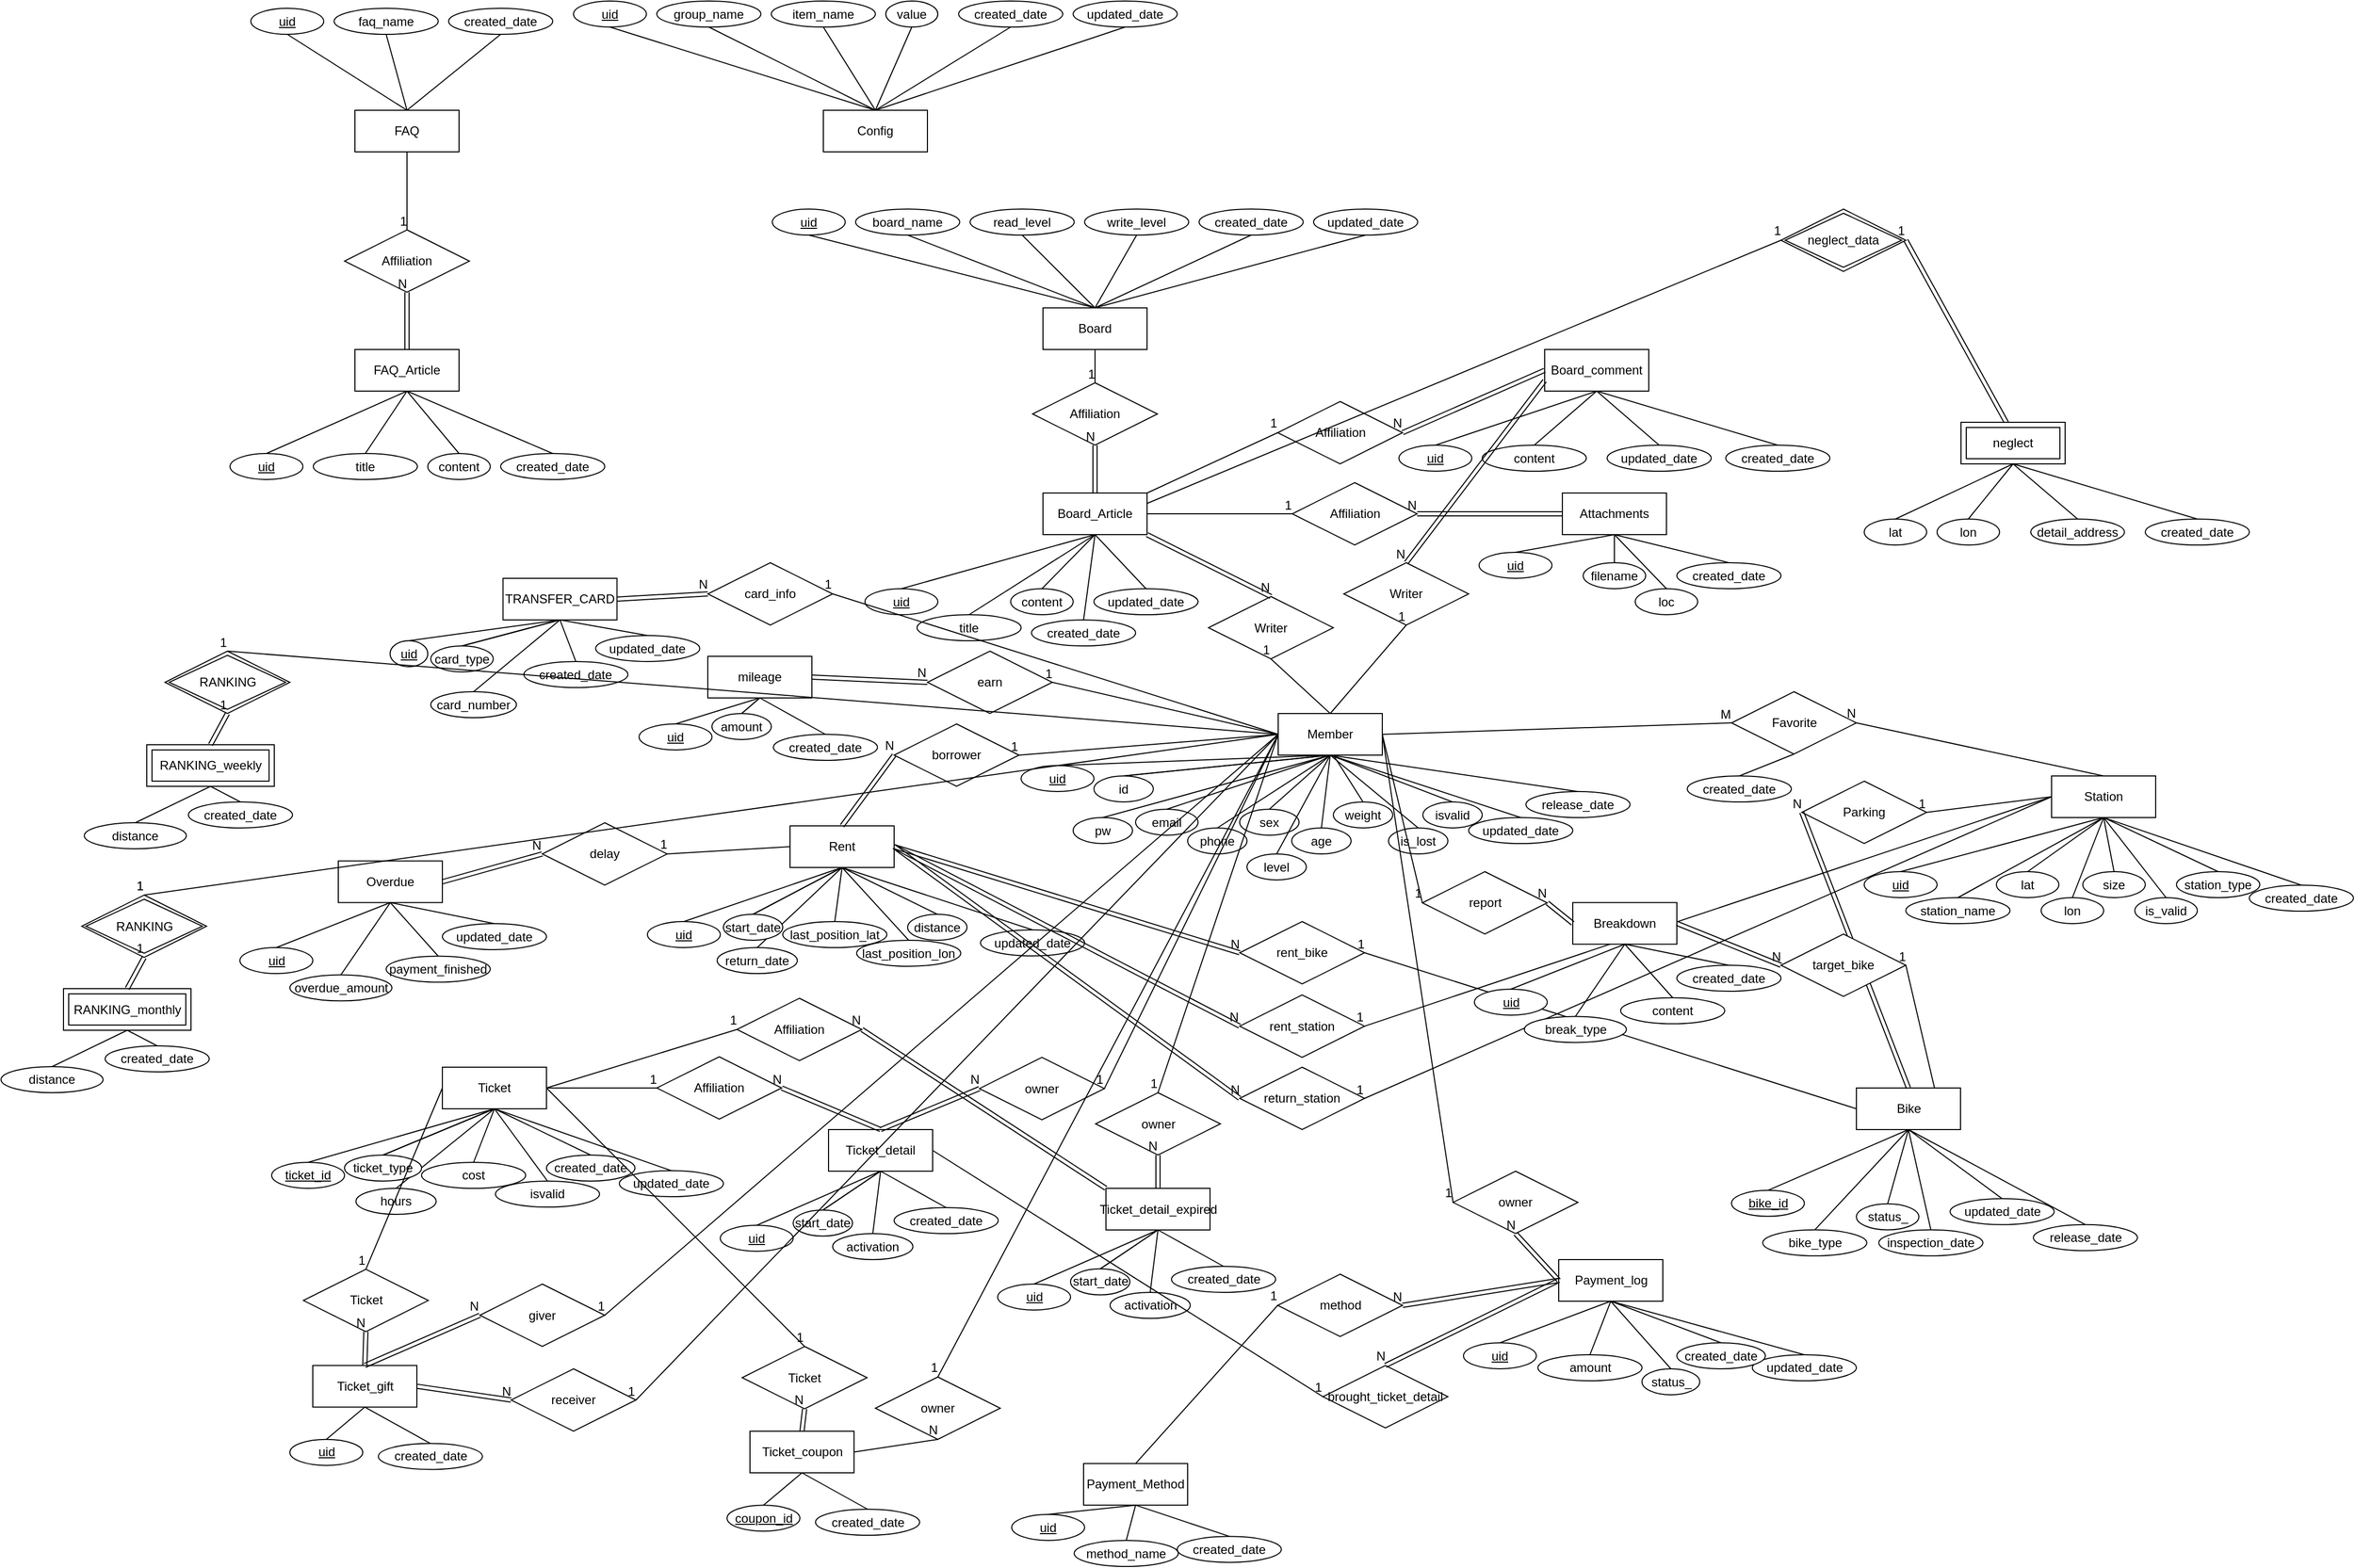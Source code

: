 <mxfile version="20.8.16" type="device"><diagram name="페이지-1" id="OqTDUlDy9T-EiEl6ZFDL"><mxGraphModel dx="545" dy="410" grid="1" gridSize="10" guides="1" tooltips="1" connect="1" arrows="1" fold="1" page="1" pageScale="1" pageWidth="827" pageHeight="1169" math="0" shadow="0"><root><mxCell id="0"/><mxCell id="1" parent="0"/><mxCell id="ERFSE9Pxs8hPmbzX2arz-2" value="Config" style="whiteSpace=wrap;html=1;align=center;" vertex="1" parent="1"><mxGeometry x="790" y="610" width="100" height="40" as="geometry"/></mxCell><mxCell id="ERFSE9Pxs8hPmbzX2arz-12" style="rounded=0;orthogonalLoop=1;jettySize=auto;html=1;exitX=0.5;exitY=1;exitDx=0;exitDy=0;entryX=0.5;entryY=0;entryDx=0;entryDy=0;endArrow=none;endFill=0;" edge="1" parent="1" source="ERFSE9Pxs8hPmbzX2arz-3" target="ERFSE9Pxs8hPmbzX2arz-2"><mxGeometry relative="1" as="geometry"/></mxCell><mxCell id="ERFSE9Pxs8hPmbzX2arz-3" value="&lt;u&gt;uid&lt;/u&gt;" style="ellipse;whiteSpace=wrap;html=1;align=center;" vertex="1" parent="1"><mxGeometry x="550" y="505" width="70" height="25" as="geometry"/></mxCell><mxCell id="ERFSE9Pxs8hPmbzX2arz-4" value="group_name" style="ellipse;whiteSpace=wrap;html=1;align=center;" vertex="1" parent="1"><mxGeometry x="630" y="505" width="100" height="25" as="geometry"/></mxCell><mxCell id="ERFSE9Pxs8hPmbzX2arz-5" value="item_name" style="ellipse;whiteSpace=wrap;html=1;align=center;" vertex="1" parent="1"><mxGeometry x="740" y="505" width="100" height="25" as="geometry"/></mxCell><mxCell id="ERFSE9Pxs8hPmbzX2arz-6" value="value" style="ellipse;whiteSpace=wrap;html=1;align=center;" vertex="1" parent="1"><mxGeometry x="850" y="505" width="50" height="25" as="geometry"/></mxCell><mxCell id="ERFSE9Pxs8hPmbzX2arz-7" value="created_date" style="ellipse;whiteSpace=wrap;html=1;align=center;" vertex="1" parent="1"><mxGeometry x="920" y="505" width="100" height="25" as="geometry"/></mxCell><mxCell id="ERFSE9Pxs8hPmbzX2arz-8" value="updated_date" style="ellipse;whiteSpace=wrap;html=1;align=center;" vertex="1" parent="1"><mxGeometry x="1030" y="505" width="100" height="25" as="geometry"/></mxCell><mxCell id="ERFSE9Pxs8hPmbzX2arz-14" style="rounded=0;orthogonalLoop=1;jettySize=auto;html=1;exitX=0.5;exitY=1;exitDx=0;exitDy=0;endArrow=none;endFill=0;" edge="1" parent="1" source="ERFSE9Pxs8hPmbzX2arz-4"><mxGeometry relative="1" as="geometry"><mxPoint x="575" y="540" as="sourcePoint"/><mxPoint x="840" y="610" as="targetPoint"/></mxGeometry></mxCell><mxCell id="ERFSE9Pxs8hPmbzX2arz-15" style="rounded=0;orthogonalLoop=1;jettySize=auto;html=1;exitX=0.5;exitY=1;exitDx=0;exitDy=0;entryX=0.5;entryY=0;entryDx=0;entryDy=0;endArrow=none;endFill=0;" edge="1" parent="1" source="ERFSE9Pxs8hPmbzX2arz-5" target="ERFSE9Pxs8hPmbzX2arz-2"><mxGeometry relative="1" as="geometry"><mxPoint x="585" y="550" as="sourcePoint"/><mxPoint x="860" y="630" as="targetPoint"/></mxGeometry></mxCell><mxCell id="ERFSE9Pxs8hPmbzX2arz-16" style="rounded=0;orthogonalLoop=1;jettySize=auto;html=1;exitX=0.5;exitY=1;exitDx=0;exitDy=0;entryX=0.5;entryY=0;entryDx=0;entryDy=0;endArrow=none;endFill=0;" edge="1" parent="1" source="ERFSE9Pxs8hPmbzX2arz-6" target="ERFSE9Pxs8hPmbzX2arz-2"><mxGeometry relative="1" as="geometry"><mxPoint x="595" y="560" as="sourcePoint"/><mxPoint x="870" y="640" as="targetPoint"/></mxGeometry></mxCell><mxCell id="ERFSE9Pxs8hPmbzX2arz-17" style="rounded=0;orthogonalLoop=1;jettySize=auto;html=1;exitX=0.5;exitY=1;exitDx=0;exitDy=0;entryX=0.5;entryY=0;entryDx=0;entryDy=0;endArrow=none;endFill=0;" edge="1" parent="1" source="ERFSE9Pxs8hPmbzX2arz-7" target="ERFSE9Pxs8hPmbzX2arz-2"><mxGeometry relative="1" as="geometry"><mxPoint x="605" y="570" as="sourcePoint"/><mxPoint x="880" y="650" as="targetPoint"/></mxGeometry></mxCell><mxCell id="ERFSE9Pxs8hPmbzX2arz-18" style="rounded=0;orthogonalLoop=1;jettySize=auto;html=1;exitX=0.5;exitY=1;exitDx=0;exitDy=0;entryX=0.5;entryY=0;entryDx=0;entryDy=0;endArrow=none;endFill=0;" edge="1" parent="1" source="ERFSE9Pxs8hPmbzX2arz-8" target="ERFSE9Pxs8hPmbzX2arz-2"><mxGeometry relative="1" as="geometry"><mxPoint x="615" y="580" as="sourcePoint"/><mxPoint x="890" y="660" as="targetPoint"/></mxGeometry></mxCell><mxCell id="ERFSE9Pxs8hPmbzX2arz-19" value="FAQ" style="whiteSpace=wrap;html=1;align=center;" vertex="1" parent="1"><mxGeometry x="340" y="610" width="100" height="40" as="geometry"/></mxCell><mxCell id="ERFSE9Pxs8hPmbzX2arz-20" style="rounded=0;orthogonalLoop=1;jettySize=auto;html=1;exitX=0.5;exitY=1;exitDx=0;exitDy=0;entryX=0.5;entryY=0;entryDx=0;entryDy=0;endArrow=none;endFill=0;" edge="1" parent="1" source="ERFSE9Pxs8hPmbzX2arz-21" target="ERFSE9Pxs8hPmbzX2arz-19"><mxGeometry relative="1" as="geometry"/></mxCell><mxCell id="ERFSE9Pxs8hPmbzX2arz-21" value="&lt;u&gt;uid&lt;/u&gt;" style="ellipse;whiteSpace=wrap;html=1;align=center;" vertex="1" parent="1"><mxGeometry x="240" y="512" width="70" height="25" as="geometry"/></mxCell><mxCell id="ERFSE9Pxs8hPmbzX2arz-22" value="faq_name" style="ellipse;whiteSpace=wrap;html=1;align=center;" vertex="1" parent="1"><mxGeometry x="320" y="512" width="100" height="25" as="geometry"/></mxCell><mxCell id="ERFSE9Pxs8hPmbzX2arz-25" value="created_date" style="ellipse;whiteSpace=wrap;html=1;align=center;" vertex="1" parent="1"><mxGeometry x="430" y="512" width="100" height="25" as="geometry"/></mxCell><mxCell id="ERFSE9Pxs8hPmbzX2arz-27" style="rounded=0;orthogonalLoop=1;jettySize=auto;html=1;exitX=0.5;exitY=1;exitDx=0;exitDy=0;endArrow=none;endFill=0;entryX=0.5;entryY=0;entryDx=0;entryDy=0;" edge="1" parent="1" source="ERFSE9Pxs8hPmbzX2arz-22" target="ERFSE9Pxs8hPmbzX2arz-19"><mxGeometry relative="1" as="geometry"><mxPoint x="105" y="547" as="sourcePoint"/><mxPoint x="370" y="617" as="targetPoint"/></mxGeometry></mxCell><mxCell id="ERFSE9Pxs8hPmbzX2arz-30" style="rounded=0;orthogonalLoop=1;jettySize=auto;html=1;exitX=0.5;exitY=1;exitDx=0;exitDy=0;entryX=0.5;entryY=0;entryDx=0;entryDy=0;endArrow=none;endFill=0;" edge="1" parent="1" source="ERFSE9Pxs8hPmbzX2arz-25" target="ERFSE9Pxs8hPmbzX2arz-19"><mxGeometry relative="1" as="geometry"><mxPoint x="135" y="577" as="sourcePoint"/><mxPoint x="410" y="657" as="targetPoint"/></mxGeometry></mxCell><mxCell id="ERFSE9Pxs8hPmbzX2arz-32" value="FAQ_Article" style="whiteSpace=wrap;html=1;align=center;" vertex="1" parent="1"><mxGeometry x="340" y="840" width="100" height="40" as="geometry"/></mxCell><mxCell id="ERFSE9Pxs8hPmbzX2arz-33" style="rounded=0;orthogonalLoop=1;jettySize=auto;html=1;exitX=0.5;exitY=0;exitDx=0;exitDy=0;entryX=0.5;entryY=1;entryDx=0;entryDy=0;endArrow=none;endFill=0;" edge="1" parent="1" source="ERFSE9Pxs8hPmbzX2arz-34" target="ERFSE9Pxs8hPmbzX2arz-32"><mxGeometry relative="1" as="geometry"/></mxCell><mxCell id="ERFSE9Pxs8hPmbzX2arz-34" value="&lt;u&gt;uid&lt;/u&gt;" style="ellipse;whiteSpace=wrap;html=1;align=center;" vertex="1" parent="1"><mxGeometry x="220" y="940" width="70" height="25" as="geometry"/></mxCell><mxCell id="ERFSE9Pxs8hPmbzX2arz-36" value="title" style="ellipse;whiteSpace=wrap;html=1;align=center;" vertex="1" parent="1"><mxGeometry x="300" y="940" width="100" height="25" as="geometry"/></mxCell><mxCell id="ERFSE9Pxs8hPmbzX2arz-37" value="content" style="ellipse;whiteSpace=wrap;html=1;align=center;" vertex="1" parent="1"><mxGeometry x="410" y="940" width="60" height="25" as="geometry"/></mxCell><mxCell id="ERFSE9Pxs8hPmbzX2arz-38" value="created_date" style="ellipse;whiteSpace=wrap;html=1;align=center;" vertex="1" parent="1"><mxGeometry x="480" y="940" width="100" height="25" as="geometry"/></mxCell><mxCell id="ERFSE9Pxs8hPmbzX2arz-41" style="rounded=0;orthogonalLoop=1;jettySize=auto;html=1;exitX=0.5;exitY=0;exitDx=0;exitDy=0;entryX=0.5;entryY=1;entryDx=0;entryDy=0;endArrow=none;endFill=0;" edge="1" parent="1" source="ERFSE9Pxs8hPmbzX2arz-36" target="ERFSE9Pxs8hPmbzX2arz-32"><mxGeometry relative="1" as="geometry"><mxPoint x="145" y="985" as="sourcePoint"/><mxPoint x="420" y="1065" as="targetPoint"/></mxGeometry></mxCell><mxCell id="ERFSE9Pxs8hPmbzX2arz-42" style="rounded=0;orthogonalLoop=1;jettySize=auto;html=1;exitX=0.5;exitY=0;exitDx=0;exitDy=0;entryX=0.5;entryY=1;entryDx=0;entryDy=0;endArrow=none;endFill=0;" edge="1" parent="1" source="ERFSE9Pxs8hPmbzX2arz-37" target="ERFSE9Pxs8hPmbzX2arz-32"><mxGeometry relative="1" as="geometry"><mxPoint x="155" y="995" as="sourcePoint"/><mxPoint x="430" y="1075" as="targetPoint"/></mxGeometry></mxCell><mxCell id="ERFSE9Pxs8hPmbzX2arz-43" style="rounded=0;orthogonalLoop=1;jettySize=auto;html=1;exitX=0.5;exitY=0;exitDx=0;exitDy=0;entryX=0.5;entryY=1;entryDx=0;entryDy=0;endArrow=none;endFill=0;" edge="1" parent="1" source="ERFSE9Pxs8hPmbzX2arz-38" target="ERFSE9Pxs8hPmbzX2arz-32"><mxGeometry relative="1" as="geometry"><mxPoint x="165" y="1005" as="sourcePoint"/><mxPoint x="440" y="1085" as="targetPoint"/></mxGeometry></mxCell><mxCell id="ERFSE9Pxs8hPmbzX2arz-66" value="Board" style="whiteSpace=wrap;html=1;align=center;" vertex="1" parent="1"><mxGeometry x="1001" y="800" width="100" height="40" as="geometry"/></mxCell><mxCell id="ERFSE9Pxs8hPmbzX2arz-67" style="rounded=0;orthogonalLoop=1;jettySize=auto;html=1;exitX=0.5;exitY=1;exitDx=0;exitDy=0;entryX=0.5;entryY=0;entryDx=0;entryDy=0;endArrow=none;endFill=0;" edge="1" parent="1" source="ERFSE9Pxs8hPmbzX2arz-68" target="ERFSE9Pxs8hPmbzX2arz-66"><mxGeometry relative="1" as="geometry"/></mxCell><mxCell id="ERFSE9Pxs8hPmbzX2arz-68" value="&lt;u&gt;uid&lt;/u&gt;" style="ellipse;whiteSpace=wrap;html=1;align=center;" vertex="1" parent="1"><mxGeometry x="741" y="705" width="70" height="25" as="geometry"/></mxCell><mxCell id="ERFSE9Pxs8hPmbzX2arz-69" value="board_name" style="ellipse;whiteSpace=wrap;html=1;align=center;" vertex="1" parent="1"><mxGeometry x="821" y="705" width="100" height="25" as="geometry"/></mxCell><mxCell id="ERFSE9Pxs8hPmbzX2arz-70" value="created_date" style="ellipse;whiteSpace=wrap;html=1;align=center;" vertex="1" parent="1"><mxGeometry x="1151" y="705" width="100" height="25" as="geometry"/></mxCell><mxCell id="ERFSE9Pxs8hPmbzX2arz-71" style="rounded=0;orthogonalLoop=1;jettySize=auto;html=1;exitX=0.5;exitY=1;exitDx=0;exitDy=0;endArrow=none;endFill=0;entryX=0.5;entryY=0;entryDx=0;entryDy=0;" edge="1" parent="1" source="ERFSE9Pxs8hPmbzX2arz-69" target="ERFSE9Pxs8hPmbzX2arz-66"><mxGeometry relative="1" as="geometry"><mxPoint x="606" y="740" as="sourcePoint"/><mxPoint x="871" y="810" as="targetPoint"/></mxGeometry></mxCell><mxCell id="ERFSE9Pxs8hPmbzX2arz-72" style="rounded=0;orthogonalLoop=1;jettySize=auto;html=1;exitX=0.5;exitY=1;exitDx=0;exitDy=0;entryX=0.5;entryY=0;entryDx=0;entryDy=0;endArrow=none;endFill=0;" edge="1" parent="1" source="ERFSE9Pxs8hPmbzX2arz-70" target="ERFSE9Pxs8hPmbzX2arz-66"><mxGeometry relative="1" as="geometry"><mxPoint x="636" y="770" as="sourcePoint"/><mxPoint x="911" y="850" as="targetPoint"/></mxGeometry></mxCell><mxCell id="ERFSE9Pxs8hPmbzX2arz-73" value="Board_Article" style="whiteSpace=wrap;html=1;align=center;" vertex="1" parent="1"><mxGeometry x="1001" y="978" width="100" height="40" as="geometry"/></mxCell><mxCell id="ERFSE9Pxs8hPmbzX2arz-74" style="rounded=0;orthogonalLoop=1;jettySize=auto;html=1;exitX=0.5;exitY=0;exitDx=0;exitDy=0;entryX=0.5;entryY=1;entryDx=0;entryDy=0;endArrow=none;endFill=0;" edge="1" parent="1" source="ERFSE9Pxs8hPmbzX2arz-75" target="ERFSE9Pxs8hPmbzX2arz-73"><mxGeometry relative="1" as="geometry"/></mxCell><mxCell id="ERFSE9Pxs8hPmbzX2arz-75" value="&lt;u&gt;uid&lt;/u&gt;" style="ellipse;whiteSpace=wrap;html=1;align=center;" vertex="1" parent="1"><mxGeometry x="830" y="1070" width="70" height="25" as="geometry"/></mxCell><mxCell id="ERFSE9Pxs8hPmbzX2arz-76" value="title" style="ellipse;whiteSpace=wrap;html=1;align=center;" vertex="1" parent="1"><mxGeometry x="880" y="1095" width="100" height="25" as="geometry"/></mxCell><mxCell id="ERFSE9Pxs8hPmbzX2arz-77" value="content" style="ellipse;whiteSpace=wrap;html=1;align=center;" vertex="1" parent="1"><mxGeometry x="970" y="1070" width="60" height="25" as="geometry"/></mxCell><mxCell id="ERFSE9Pxs8hPmbzX2arz-78" value="created_date" style="ellipse;whiteSpace=wrap;html=1;align=center;" vertex="1" parent="1"><mxGeometry x="990" y="1100" width="100" height="25" as="geometry"/></mxCell><mxCell id="ERFSE9Pxs8hPmbzX2arz-79" style="rounded=0;orthogonalLoop=1;jettySize=auto;html=1;exitX=0.5;exitY=0;exitDx=0;exitDy=0;entryX=0.5;entryY=1;entryDx=0;entryDy=0;endArrow=none;endFill=0;" edge="1" parent="1" source="ERFSE9Pxs8hPmbzX2arz-76" target="ERFSE9Pxs8hPmbzX2arz-73"><mxGeometry relative="1" as="geometry"><mxPoint x="806" y="1123" as="sourcePoint"/><mxPoint x="1081" y="1203" as="targetPoint"/></mxGeometry></mxCell><mxCell id="ERFSE9Pxs8hPmbzX2arz-80" style="rounded=0;orthogonalLoop=1;jettySize=auto;html=1;exitX=0.5;exitY=0;exitDx=0;exitDy=0;entryX=0.5;entryY=1;entryDx=0;entryDy=0;endArrow=none;endFill=0;" edge="1" parent="1" source="ERFSE9Pxs8hPmbzX2arz-77" target="ERFSE9Pxs8hPmbzX2arz-73"><mxGeometry relative="1" as="geometry"><mxPoint x="816" y="1133" as="sourcePoint"/><mxPoint x="1091" y="1213" as="targetPoint"/></mxGeometry></mxCell><mxCell id="ERFSE9Pxs8hPmbzX2arz-81" style="rounded=0;orthogonalLoop=1;jettySize=auto;html=1;exitX=0.5;exitY=0;exitDx=0;exitDy=0;entryX=0.5;entryY=1;entryDx=0;entryDy=0;endArrow=none;endFill=0;" edge="1" parent="1" source="ERFSE9Pxs8hPmbzX2arz-78" target="ERFSE9Pxs8hPmbzX2arz-73"><mxGeometry relative="1" as="geometry"><mxPoint x="826" y="1143" as="sourcePoint"/><mxPoint x="1101" y="1223" as="targetPoint"/></mxGeometry></mxCell><mxCell id="ERFSE9Pxs8hPmbzX2arz-83" value="read_level" style="ellipse;whiteSpace=wrap;html=1;align=center;" vertex="1" parent="1"><mxGeometry x="931" y="705" width="100" height="25" as="geometry"/></mxCell><mxCell id="ERFSE9Pxs8hPmbzX2arz-84" style="rounded=0;orthogonalLoop=1;jettySize=auto;html=1;exitX=0.5;exitY=1;exitDx=0;exitDy=0;endArrow=none;endFill=0;entryX=0.5;entryY=0;entryDx=0;entryDy=0;" edge="1" parent="1" source="ERFSE9Pxs8hPmbzX2arz-83" target="ERFSE9Pxs8hPmbzX2arz-66"><mxGeometry relative="1" as="geometry"><mxPoint x="716" y="740" as="sourcePoint"/><mxPoint x="1001" y="803" as="targetPoint"/></mxGeometry></mxCell><mxCell id="ERFSE9Pxs8hPmbzX2arz-87" value="write_level" style="ellipse;whiteSpace=wrap;html=1;align=center;" vertex="1" parent="1"><mxGeometry x="1041" y="705" width="100" height="25" as="geometry"/></mxCell><mxCell id="ERFSE9Pxs8hPmbzX2arz-88" style="rounded=0;orthogonalLoop=1;jettySize=auto;html=1;exitX=0.5;exitY=1;exitDx=0;exitDy=0;endArrow=none;endFill=0;entryX=0.5;entryY=0;entryDx=0;entryDy=0;" edge="1" parent="1" source="ERFSE9Pxs8hPmbzX2arz-87" target="ERFSE9Pxs8hPmbzX2arz-66"><mxGeometry relative="1" as="geometry"><mxPoint x="991" y="740" as="sourcePoint"/><mxPoint x="901" y="813" as="targetPoint"/></mxGeometry></mxCell><mxCell id="ERFSE9Pxs8hPmbzX2arz-89" value="updated_date" style="ellipse;whiteSpace=wrap;html=1;align=center;" vertex="1" parent="1"><mxGeometry x="1261" y="705" width="100" height="25" as="geometry"/></mxCell><mxCell id="ERFSE9Pxs8hPmbzX2arz-90" style="rounded=0;orthogonalLoop=1;jettySize=auto;html=1;exitX=0.5;exitY=1;exitDx=0;exitDy=0;entryX=0.5;entryY=0;entryDx=0;entryDy=0;endArrow=none;endFill=0;" edge="1" parent="1" source="ERFSE9Pxs8hPmbzX2arz-89" target="ERFSE9Pxs8hPmbzX2arz-66"><mxGeometry relative="1" as="geometry"><mxPoint x="1211" y="740" as="sourcePoint"/><mxPoint x="901" y="813" as="targetPoint"/></mxGeometry></mxCell><mxCell id="ERFSE9Pxs8hPmbzX2arz-91" value="updated_date" style="ellipse;whiteSpace=wrap;html=1;align=center;" vertex="1" parent="1"><mxGeometry x="1050" y="1070" width="100" height="25" as="geometry"/></mxCell><mxCell id="ERFSE9Pxs8hPmbzX2arz-92" style="rounded=0;orthogonalLoop=1;jettySize=auto;html=1;exitX=0.5;exitY=0;exitDx=0;exitDy=0;entryX=0.5;entryY=1;entryDx=0;entryDy=0;endArrow=none;endFill=0;" edge="1" parent="1" source="ERFSE9Pxs8hPmbzX2arz-91" target="ERFSE9Pxs8hPmbzX2arz-73"><mxGeometry relative="1" as="geometry"><mxPoint x="1201" y="1088" as="sourcePoint"/><mxPoint x="1061" y="1028" as="targetPoint"/></mxGeometry></mxCell><mxCell id="ERFSE9Pxs8hPmbzX2arz-93" value="Attachments" style="whiteSpace=wrap;html=1;align=center;" vertex="1" parent="1"><mxGeometry x="1500" y="978" width="100" height="40" as="geometry"/></mxCell><mxCell id="ERFSE9Pxs8hPmbzX2arz-99" value="&lt;u&gt;uid&lt;/u&gt;" style="ellipse;whiteSpace=wrap;html=1;align=center;" vertex="1" parent="1"><mxGeometry x="1420" y="1035" width="70" height="25" as="geometry"/></mxCell><mxCell id="ERFSE9Pxs8hPmbzX2arz-101" value="filename" style="ellipse;whiteSpace=wrap;html=1;align=center;" vertex="1" parent="1"><mxGeometry x="1520" y="1045" width="60" height="25" as="geometry"/></mxCell><mxCell id="ERFSE9Pxs8hPmbzX2arz-110" style="edgeStyle=none;rounded=0;orthogonalLoop=1;jettySize=auto;html=1;exitX=0.5;exitY=0;exitDx=0;exitDy=0;entryX=0.5;entryY=1;entryDx=0;entryDy=0;endArrow=none;endFill=0;" edge="1" parent="1" source="ERFSE9Pxs8hPmbzX2arz-102" target="ERFSE9Pxs8hPmbzX2arz-93"><mxGeometry relative="1" as="geometry"/></mxCell><mxCell id="ERFSE9Pxs8hPmbzX2arz-102" value="created_date" style="ellipse;whiteSpace=wrap;html=1;align=center;" vertex="1" parent="1"><mxGeometry x="1610" y="1045" width="100" height="25" as="geometry"/></mxCell><mxCell id="ERFSE9Pxs8hPmbzX2arz-104" value="loc" style="ellipse;whiteSpace=wrap;html=1;align=center;" vertex="1" parent="1"><mxGeometry x="1570" y="1070" width="60" height="25" as="geometry"/></mxCell><mxCell id="ERFSE9Pxs8hPmbzX2arz-105" style="rounded=0;orthogonalLoop=1;jettySize=auto;html=1;exitX=0.5;exitY=0;exitDx=0;exitDy=0;entryX=0.5;entryY=1;entryDx=0;entryDy=0;endArrow=none;endFill=0;" edge="1" parent="1" source="ERFSE9Pxs8hPmbzX2arz-99" target="ERFSE9Pxs8hPmbzX2arz-93"><mxGeometry relative="1" as="geometry"><mxPoint x="1259" y="1098" as="sourcePoint"/><mxPoint x="1061" y="1046" as="targetPoint"/></mxGeometry></mxCell><mxCell id="ERFSE9Pxs8hPmbzX2arz-108" style="rounded=0;orthogonalLoop=1;jettySize=auto;html=1;exitX=0.5;exitY=0;exitDx=0;exitDy=0;entryX=0.5;entryY=1;entryDx=0;entryDy=0;endArrow=none;endFill=0;" edge="1" parent="1" source="ERFSE9Pxs8hPmbzX2arz-101" target="ERFSE9Pxs8hPmbzX2arz-93"><mxGeometry relative="1" as="geometry"><mxPoint x="1385" y="1098" as="sourcePoint"/><mxPoint x="1570" y="1038" as="targetPoint"/></mxGeometry></mxCell><mxCell id="ERFSE9Pxs8hPmbzX2arz-109" style="rounded=0;orthogonalLoop=1;jettySize=auto;html=1;exitX=0.5;exitY=0;exitDx=0;exitDy=0;entryX=0.5;entryY=1;entryDx=0;entryDy=0;endArrow=none;endFill=0;" edge="1" parent="1" source="ERFSE9Pxs8hPmbzX2arz-104" target="ERFSE9Pxs8hPmbzX2arz-93"><mxGeometry relative="1" as="geometry"><mxPoint x="1395" y="1108" as="sourcePoint"/><mxPoint x="1580" y="1048" as="targetPoint"/></mxGeometry></mxCell><mxCell id="ERFSE9Pxs8hPmbzX2arz-112" value="Board_comment" style="whiteSpace=wrap;html=1;align=center;" vertex="1" parent="1"><mxGeometry x="1483" y="840" width="100" height="40" as="geometry"/></mxCell><mxCell id="ERFSE9Pxs8hPmbzX2arz-113" value="&lt;u&gt;uid&lt;/u&gt;" style="ellipse;whiteSpace=wrap;html=1;align=center;" vertex="1" parent="1"><mxGeometry x="1343" y="932" width="70" height="25" as="geometry"/></mxCell><mxCell id="ERFSE9Pxs8hPmbzX2arz-114" value="content" style="ellipse;whiteSpace=wrap;html=1;align=center;" vertex="1" parent="1"><mxGeometry x="1423" y="932" width="100" height="25" as="geometry"/></mxCell><mxCell id="ERFSE9Pxs8hPmbzX2arz-116" style="edgeStyle=none;rounded=0;orthogonalLoop=1;jettySize=auto;html=1;exitX=0.5;exitY=0;exitDx=0;exitDy=0;entryX=0.5;entryY=1;entryDx=0;entryDy=0;endArrow=none;endFill=0;" edge="1" parent="1" source="ERFSE9Pxs8hPmbzX2arz-117" target="ERFSE9Pxs8hPmbzX2arz-112"><mxGeometry relative="1" as="geometry"/></mxCell><mxCell id="ERFSE9Pxs8hPmbzX2arz-117" value="created_date" style="ellipse;whiteSpace=wrap;html=1;align=center;" vertex="1" parent="1"><mxGeometry x="1657" y="932" width="100" height="25" as="geometry"/></mxCell><mxCell id="ERFSE9Pxs8hPmbzX2arz-118" value="updated_date" style="ellipse;whiteSpace=wrap;html=1;align=center;" vertex="1" parent="1"><mxGeometry x="1543" y="932" width="100" height="25" as="geometry"/></mxCell><mxCell id="ERFSE9Pxs8hPmbzX2arz-119" style="rounded=0;orthogonalLoop=1;jettySize=auto;html=1;exitX=0.5;exitY=0;exitDx=0;exitDy=0;entryX=0.5;entryY=1;entryDx=0;entryDy=0;endArrow=none;endFill=0;" edge="1" parent="1" source="ERFSE9Pxs8hPmbzX2arz-113" target="ERFSE9Pxs8hPmbzX2arz-112"><mxGeometry relative="1" as="geometry"><mxPoint x="1272" y="960" as="sourcePoint"/><mxPoint x="1074" y="908" as="targetPoint"/></mxGeometry></mxCell><mxCell id="ERFSE9Pxs8hPmbzX2arz-120" style="rounded=0;orthogonalLoop=1;jettySize=auto;html=1;exitX=0.5;exitY=0;exitDx=0;exitDy=0;entryX=0.5;entryY=1;entryDx=0;entryDy=0;endArrow=none;endFill=0;" edge="1" parent="1" source="ERFSE9Pxs8hPmbzX2arz-114" target="ERFSE9Pxs8hPmbzX2arz-112"><mxGeometry relative="1" as="geometry"><mxPoint x="1388" y="950" as="sourcePoint"/><mxPoint x="1573" y="890" as="targetPoint"/></mxGeometry></mxCell><mxCell id="ERFSE9Pxs8hPmbzX2arz-122" style="rounded=0;orthogonalLoop=1;jettySize=auto;html=1;exitX=0.5;exitY=0;exitDx=0;exitDy=0;entryX=0.5;entryY=1;entryDx=0;entryDy=0;endArrow=none;endFill=0;" edge="1" parent="1" source="ERFSE9Pxs8hPmbzX2arz-118" target="ERFSE9Pxs8hPmbzX2arz-112"><mxGeometry relative="1" as="geometry"><mxPoint x="1408" y="970" as="sourcePoint"/><mxPoint x="1593" y="910" as="targetPoint"/></mxGeometry></mxCell><mxCell id="ERFSE9Pxs8hPmbzX2arz-127" value="lat" style="ellipse;whiteSpace=wrap;html=1;align=center;" vertex="1" parent="1"><mxGeometry x="1790" y="1003" width="60" height="25" as="geometry"/></mxCell><mxCell id="ERFSE9Pxs8hPmbzX2arz-128" value="lon" style="ellipse;whiteSpace=wrap;html=1;align=center;" vertex="1" parent="1"><mxGeometry x="1860" y="1003" width="60" height="25" as="geometry"/></mxCell><mxCell id="ERFSE9Pxs8hPmbzX2arz-129" style="edgeStyle=none;rounded=0;orthogonalLoop=1;jettySize=auto;html=1;exitX=0.5;exitY=0;exitDx=0;exitDy=0;entryX=0.5;entryY=1;entryDx=0;entryDy=0;endArrow=none;endFill=0;" edge="1" parent="1" source="ERFSE9Pxs8hPmbzX2arz-130" target="ERFSE9Pxs8hPmbzX2arz-575"><mxGeometry relative="1" as="geometry"><mxPoint x="1930" y="951" as="targetPoint"/></mxGeometry></mxCell><mxCell id="ERFSE9Pxs8hPmbzX2arz-130" value="created_date" style="ellipse;whiteSpace=wrap;html=1;align=center;" vertex="1" parent="1"><mxGeometry x="2060" y="1003" width="100" height="25" as="geometry"/></mxCell><mxCell id="ERFSE9Pxs8hPmbzX2arz-131" value="detail_address" style="ellipse;whiteSpace=wrap;html=1;align=center;" vertex="1" parent="1"><mxGeometry x="1950" y="1003" width="90" height="25" as="geometry"/></mxCell><mxCell id="ERFSE9Pxs8hPmbzX2arz-133" style="rounded=0;orthogonalLoop=1;jettySize=auto;html=1;exitX=0.5;exitY=0;exitDx=0;exitDy=0;entryX=0.5;entryY=1;entryDx=0;entryDy=0;endArrow=none;endFill=0;" edge="1" parent="1" source="ERFSE9Pxs8hPmbzX2arz-127" target="ERFSE9Pxs8hPmbzX2arz-575"><mxGeometry relative="1" as="geometry"><mxPoint x="1755" y="1021" as="sourcePoint"/><mxPoint x="1930" y="951" as="targetPoint"/></mxGeometry></mxCell><mxCell id="ERFSE9Pxs8hPmbzX2arz-134" style="rounded=0;orthogonalLoop=1;jettySize=auto;html=1;exitX=0.5;exitY=0;exitDx=0;exitDy=0;entryX=0.5;entryY=1;entryDx=0;entryDy=0;endArrow=none;endFill=0;" edge="1" parent="1" source="ERFSE9Pxs8hPmbzX2arz-128" target="ERFSE9Pxs8hPmbzX2arz-575"><mxGeometry relative="1" as="geometry"><mxPoint x="1765" y="1031" as="sourcePoint"/><mxPoint x="1930" y="951" as="targetPoint"/></mxGeometry></mxCell><mxCell id="ERFSE9Pxs8hPmbzX2arz-135" style="rounded=0;orthogonalLoop=1;jettySize=auto;html=1;exitX=0.5;exitY=0;exitDx=0;exitDy=0;entryX=0.5;entryY=1;entryDx=0;entryDy=0;endArrow=none;endFill=0;" edge="1" parent="1" source="ERFSE9Pxs8hPmbzX2arz-131" target="ERFSE9Pxs8hPmbzX2arz-575"><mxGeometry relative="1" as="geometry"><mxPoint x="1775" y="1041" as="sourcePoint"/><mxPoint x="1930" y="951" as="targetPoint"/></mxGeometry></mxCell><mxCell id="ERFSE9Pxs8hPmbzX2arz-137" value="Bike" style="whiteSpace=wrap;html=1;align=center;" vertex="1" parent="1"><mxGeometry x="1782.5" y="1550" width="100" height="40" as="geometry"/></mxCell><mxCell id="ERFSE9Pxs8hPmbzX2arz-138" style="rounded=0;orthogonalLoop=1;jettySize=auto;html=1;exitX=0.5;exitY=0;exitDx=0;exitDy=0;entryX=0.5;entryY=1;entryDx=0;entryDy=0;endArrow=none;endFill=0;" edge="1" parent="1" source="ERFSE9Pxs8hPmbzX2arz-139" target="ERFSE9Pxs8hPmbzX2arz-137"><mxGeometry relative="1" as="geometry"/></mxCell><mxCell id="ERFSE9Pxs8hPmbzX2arz-139" value="&lt;u&gt;bike_id&lt;/u&gt;" style="ellipse;whiteSpace=wrap;html=1;align=center;" vertex="1" parent="1"><mxGeometry x="1662.5" y="1648.42" width="70" height="25" as="geometry"/></mxCell><mxCell id="ERFSE9Pxs8hPmbzX2arz-140" value="bike_type" style="ellipse;whiteSpace=wrap;html=1;align=center;" vertex="1" parent="1"><mxGeometry x="1692.5" y="1686.42" width="100" height="25" as="geometry"/></mxCell><mxCell id="ERFSE9Pxs8hPmbzX2arz-141" value="status_" style="ellipse;whiteSpace=wrap;html=1;align=center;" vertex="1" parent="1"><mxGeometry x="1782.5" y="1661.42" width="60" height="25" as="geometry"/></mxCell><mxCell id="ERFSE9Pxs8hPmbzX2arz-142" value="inspection_date" style="ellipse;whiteSpace=wrap;html=1;align=center;" vertex="1" parent="1"><mxGeometry x="1804" y="1686.42" width="100" height="25" as="geometry"/></mxCell><mxCell id="ERFSE9Pxs8hPmbzX2arz-143" style="rounded=0;orthogonalLoop=1;jettySize=auto;html=1;exitX=0.5;exitY=0;exitDx=0;exitDy=0;entryX=0.5;entryY=1;entryDx=0;entryDy=0;endArrow=none;endFill=0;" edge="1" parent="1" source="ERFSE9Pxs8hPmbzX2arz-140" target="ERFSE9Pxs8hPmbzX2arz-137"><mxGeometry relative="1" as="geometry"><mxPoint x="1501" y="1694.5" as="sourcePoint"/><mxPoint x="1776" y="1774.5" as="targetPoint"/></mxGeometry></mxCell><mxCell id="ERFSE9Pxs8hPmbzX2arz-144" style="rounded=0;orthogonalLoop=1;jettySize=auto;html=1;exitX=0.5;exitY=0;exitDx=0;exitDy=0;entryX=0.5;entryY=1;entryDx=0;entryDy=0;endArrow=none;endFill=0;" edge="1" parent="1" source="ERFSE9Pxs8hPmbzX2arz-141" target="ERFSE9Pxs8hPmbzX2arz-137"><mxGeometry relative="1" as="geometry"><mxPoint x="1511" y="1704.5" as="sourcePoint"/><mxPoint x="1786" y="1784.5" as="targetPoint"/></mxGeometry></mxCell><mxCell id="ERFSE9Pxs8hPmbzX2arz-145" style="rounded=0;orthogonalLoop=1;jettySize=auto;html=1;exitX=0.5;exitY=0;exitDx=0;exitDy=0;entryX=0.5;entryY=1;entryDx=0;entryDy=0;endArrow=none;endFill=0;" edge="1" parent="1" source="ERFSE9Pxs8hPmbzX2arz-142" target="ERFSE9Pxs8hPmbzX2arz-137"><mxGeometry relative="1" as="geometry"><mxPoint x="1521" y="1714.5" as="sourcePoint"/><mxPoint x="1796" y="1794.5" as="targetPoint"/></mxGeometry></mxCell><mxCell id="ERFSE9Pxs8hPmbzX2arz-146" value="updated_date" style="ellipse;whiteSpace=wrap;html=1;align=center;" vertex="1" parent="1"><mxGeometry x="1872.5" y="1656.42" width="100" height="25" as="geometry"/></mxCell><mxCell id="ERFSE9Pxs8hPmbzX2arz-147" style="rounded=0;orthogonalLoop=1;jettySize=auto;html=1;exitX=0.5;exitY=0;exitDx=0;exitDy=0;entryX=0.5;entryY=1;entryDx=0;entryDy=0;endArrow=none;endFill=0;" edge="1" parent="1" source="ERFSE9Pxs8hPmbzX2arz-146" target="ERFSE9Pxs8hPmbzX2arz-137"><mxGeometry relative="1" as="geometry"><mxPoint x="1896" y="1659.5" as="sourcePoint"/><mxPoint x="1756" y="1599.5" as="targetPoint"/></mxGeometry></mxCell><mxCell id="ERFSE9Pxs8hPmbzX2arz-149" style="edgeStyle=none;rounded=0;orthogonalLoop=1;jettySize=auto;html=1;exitX=0.5;exitY=0;exitDx=0;exitDy=0;entryX=0.5;entryY=1;entryDx=0;entryDy=0;endArrow=none;endFill=0;" edge="1" parent="1" source="ERFSE9Pxs8hPmbzX2arz-148" target="ERFSE9Pxs8hPmbzX2arz-137"><mxGeometry relative="1" as="geometry"/></mxCell><mxCell id="ERFSE9Pxs8hPmbzX2arz-148" value="release_date" style="ellipse;whiteSpace=wrap;html=1;align=center;" vertex="1" parent="1"><mxGeometry x="1952.5" y="1681.42" width="100" height="25" as="geometry"/></mxCell><mxCell id="ERFSE9Pxs8hPmbzX2arz-150" value="Station" style="whiteSpace=wrap;html=1;align=center;" vertex="1" parent="1"><mxGeometry x="1970" y="1250" width="100" height="40" as="geometry"/></mxCell><mxCell id="ERFSE9Pxs8hPmbzX2arz-151" style="rounded=0;orthogonalLoop=1;jettySize=auto;html=1;exitX=0.5;exitY=0;exitDx=0;exitDy=0;entryX=0.5;entryY=1;entryDx=0;entryDy=0;endArrow=none;endFill=0;" edge="1" parent="1" source="ERFSE9Pxs8hPmbzX2arz-152" target="ERFSE9Pxs8hPmbzX2arz-150"><mxGeometry relative="1" as="geometry"/></mxCell><mxCell id="ERFSE9Pxs8hPmbzX2arz-152" value="&lt;u&gt;uid&lt;/u&gt;" style="ellipse;whiteSpace=wrap;html=1;align=center;" vertex="1" parent="1"><mxGeometry x="1790" y="1342" width="70" height="25" as="geometry"/></mxCell><mxCell id="ERFSE9Pxs8hPmbzX2arz-153" value="station_name" style="ellipse;whiteSpace=wrap;html=1;align=center;" vertex="1" parent="1"><mxGeometry x="1830" y="1367" width="100" height="25" as="geometry"/></mxCell><mxCell id="ERFSE9Pxs8hPmbzX2arz-154" value="lat" style="ellipse;whiteSpace=wrap;html=1;align=center;" vertex="1" parent="1"><mxGeometry x="1917" y="1342" width="60" height="25" as="geometry"/></mxCell><mxCell id="ERFSE9Pxs8hPmbzX2arz-155" value="lon" style="ellipse;whiteSpace=wrap;html=1;align=center;" vertex="1" parent="1"><mxGeometry x="1960" y="1367" width="60" height="25" as="geometry"/></mxCell><mxCell id="ERFSE9Pxs8hPmbzX2arz-156" style="rounded=0;orthogonalLoop=1;jettySize=auto;html=1;exitX=0.5;exitY=0;exitDx=0;exitDy=0;entryX=0.5;entryY=1;entryDx=0;entryDy=0;endArrow=none;endFill=0;" edge="1" parent="1" source="ERFSE9Pxs8hPmbzX2arz-153" target="ERFSE9Pxs8hPmbzX2arz-150"><mxGeometry relative="1" as="geometry"><mxPoint x="1726" y="1395" as="sourcePoint"/><mxPoint x="2001" y="1475" as="targetPoint"/></mxGeometry></mxCell><mxCell id="ERFSE9Pxs8hPmbzX2arz-157" style="rounded=0;orthogonalLoop=1;jettySize=auto;html=1;exitX=0.5;exitY=0;exitDx=0;exitDy=0;entryX=0.5;entryY=1;entryDx=0;entryDy=0;endArrow=none;endFill=0;" edge="1" parent="1" source="ERFSE9Pxs8hPmbzX2arz-154" target="ERFSE9Pxs8hPmbzX2arz-150"><mxGeometry relative="1" as="geometry"><mxPoint x="1736" y="1405" as="sourcePoint"/><mxPoint x="2011" y="1485" as="targetPoint"/></mxGeometry></mxCell><mxCell id="ERFSE9Pxs8hPmbzX2arz-158" style="rounded=0;orthogonalLoop=1;jettySize=auto;html=1;exitX=0.5;exitY=0;exitDx=0;exitDy=0;entryX=0.5;entryY=1;entryDx=0;entryDy=0;endArrow=none;endFill=0;" edge="1" parent="1" source="ERFSE9Pxs8hPmbzX2arz-155" target="ERFSE9Pxs8hPmbzX2arz-150"><mxGeometry relative="1" as="geometry"><mxPoint x="1746" y="1415" as="sourcePoint"/><mxPoint x="2021" y="1495" as="targetPoint"/></mxGeometry></mxCell><mxCell id="ERFSE9Pxs8hPmbzX2arz-159" value="size" style="ellipse;whiteSpace=wrap;html=1;align=center;" vertex="1" parent="1"><mxGeometry x="2000" y="1342" width="60" height="25" as="geometry"/></mxCell><mxCell id="ERFSE9Pxs8hPmbzX2arz-160" style="rounded=0;orthogonalLoop=1;jettySize=auto;html=1;exitX=0.5;exitY=0;exitDx=0;exitDy=0;entryX=0.5;entryY=1;entryDx=0;entryDy=0;endArrow=none;endFill=0;" edge="1" parent="1" source="ERFSE9Pxs8hPmbzX2arz-159" target="ERFSE9Pxs8hPmbzX2arz-150"><mxGeometry relative="1" as="geometry"><mxPoint x="2121" y="1360" as="sourcePoint"/><mxPoint x="1981" y="1300" as="targetPoint"/></mxGeometry></mxCell><mxCell id="ERFSE9Pxs8hPmbzX2arz-161" style="edgeStyle=none;rounded=0;orthogonalLoop=1;jettySize=auto;html=1;exitX=0.5;exitY=0;exitDx=0;exitDy=0;entryX=0.5;entryY=1;entryDx=0;entryDy=0;endArrow=none;endFill=0;" edge="1" parent="1" source="ERFSE9Pxs8hPmbzX2arz-162" target="ERFSE9Pxs8hPmbzX2arz-150"><mxGeometry relative="1" as="geometry"/></mxCell><mxCell id="ERFSE9Pxs8hPmbzX2arz-162" value="created_date" style="ellipse;whiteSpace=wrap;html=1;align=center;" vertex="1" parent="1"><mxGeometry x="2160" y="1355" width="100" height="25" as="geometry"/></mxCell><mxCell id="ERFSE9Pxs8hPmbzX2arz-164" style="edgeStyle=none;rounded=0;orthogonalLoop=1;jettySize=auto;html=1;exitX=0.5;exitY=0;exitDx=0;exitDy=0;entryX=0.5;entryY=1;entryDx=0;entryDy=0;endArrow=none;endFill=0;" edge="1" parent="1" source="ERFSE9Pxs8hPmbzX2arz-163" target="ERFSE9Pxs8hPmbzX2arz-150"><mxGeometry relative="1" as="geometry"/></mxCell><mxCell id="ERFSE9Pxs8hPmbzX2arz-163" value="is_valid" style="ellipse;whiteSpace=wrap;html=1;align=center;" vertex="1" parent="1"><mxGeometry x="2050" y="1367" width="60" height="25" as="geometry"/></mxCell><mxCell id="ERFSE9Pxs8hPmbzX2arz-167" style="edgeStyle=none;rounded=0;orthogonalLoop=1;jettySize=auto;html=1;exitX=0.5;exitY=0;exitDx=0;exitDy=0;endArrow=none;endFill=0;" edge="1" parent="1" source="ERFSE9Pxs8hPmbzX2arz-166"><mxGeometry relative="1" as="geometry"><mxPoint x="2020" y="1290" as="targetPoint"/></mxGeometry></mxCell><mxCell id="ERFSE9Pxs8hPmbzX2arz-166" value="station_type" style="ellipse;whiteSpace=wrap;html=1;align=center;" vertex="1" parent="1"><mxGeometry x="2090" y="1342" width="80" height="25" as="geometry"/></mxCell><mxCell id="ERFSE9Pxs8hPmbzX2arz-168" value="Member" style="whiteSpace=wrap;html=1;align=center;" vertex="1" parent="1"><mxGeometry x="1227" y="1190" width="100" height="40" as="geometry"/></mxCell><mxCell id="ERFSE9Pxs8hPmbzX2arz-169" style="rounded=0;orthogonalLoop=1;jettySize=auto;html=1;exitX=0.5;exitY=0;exitDx=0;exitDy=0;entryX=0.5;entryY=1;entryDx=0;entryDy=0;endArrow=none;endFill=0;" edge="1" parent="1" source="ERFSE9Pxs8hPmbzX2arz-170" target="ERFSE9Pxs8hPmbzX2arz-168"><mxGeometry relative="1" as="geometry"/></mxCell><mxCell id="ERFSE9Pxs8hPmbzX2arz-170" value="&lt;u&gt;uid&lt;/u&gt;" style="ellipse;whiteSpace=wrap;html=1;align=center;" vertex="1" parent="1"><mxGeometry x="980" y="1240" width="70" height="25" as="geometry"/></mxCell><mxCell id="ERFSE9Pxs8hPmbzX2arz-172" value="email" style="ellipse;whiteSpace=wrap;html=1;align=center;" vertex="1" parent="1"><mxGeometry x="1090" y="1282" width="60" height="25" as="geometry"/></mxCell><mxCell id="ERFSE9Pxs8hPmbzX2arz-173" value="phone" style="ellipse;whiteSpace=wrap;html=1;align=center;" vertex="1" parent="1"><mxGeometry x="1140" y="1300" width="57" height="25" as="geometry"/></mxCell><mxCell id="ERFSE9Pxs8hPmbzX2arz-174" style="rounded=0;orthogonalLoop=1;jettySize=auto;html=1;exitX=0.5;exitY=0;exitDx=0;exitDy=0;entryX=0.5;entryY=1;entryDx=0;entryDy=0;endArrow=none;endFill=0;" edge="1" parent="1" source="ERFSE9Pxs8hPmbzX2arz-171" target="ERFSE9Pxs8hPmbzX2arz-168"><mxGeometry relative="1" as="geometry"><mxPoint x="799" y="1335" as="sourcePoint"/><mxPoint x="1074" y="1415" as="targetPoint"/></mxGeometry></mxCell><mxCell id="ERFSE9Pxs8hPmbzX2arz-175" style="rounded=0;orthogonalLoop=1;jettySize=auto;html=1;exitX=0.5;exitY=0;exitDx=0;exitDy=0;entryX=0.5;entryY=1;entryDx=0;entryDy=0;endArrow=none;endFill=0;" edge="1" parent="1" source="ERFSE9Pxs8hPmbzX2arz-172" target="ERFSE9Pxs8hPmbzX2arz-168"><mxGeometry relative="1" as="geometry"><mxPoint x="809" y="1345" as="sourcePoint"/><mxPoint x="1084" y="1425" as="targetPoint"/></mxGeometry></mxCell><mxCell id="ERFSE9Pxs8hPmbzX2arz-176" style="rounded=0;orthogonalLoop=1;jettySize=auto;html=1;exitX=0.5;exitY=0;exitDx=0;exitDy=0;entryX=0.5;entryY=1;entryDx=0;entryDy=0;endArrow=none;endFill=0;" edge="1" parent="1" source="ERFSE9Pxs8hPmbzX2arz-173" target="ERFSE9Pxs8hPmbzX2arz-168"><mxGeometry relative="1" as="geometry"><mxPoint x="819" y="1355" as="sourcePoint"/><mxPoint x="1094" y="1435" as="targetPoint"/></mxGeometry></mxCell><mxCell id="ERFSE9Pxs8hPmbzX2arz-177" value="updated_date" style="ellipse;whiteSpace=wrap;html=1;align=center;" vertex="1" parent="1"><mxGeometry x="1410" y="1290" width="100" height="25" as="geometry"/></mxCell><mxCell id="ERFSE9Pxs8hPmbzX2arz-178" style="rounded=0;orthogonalLoop=1;jettySize=auto;html=1;exitX=0.5;exitY=0;exitDx=0;exitDy=0;entryX=0.5;entryY=1;entryDx=0;entryDy=0;endArrow=none;endFill=0;" edge="1" parent="1" source="ERFSE9Pxs8hPmbzX2arz-177" target="ERFSE9Pxs8hPmbzX2arz-168"><mxGeometry relative="1" as="geometry"><mxPoint x="1194" y="1300" as="sourcePoint"/><mxPoint x="1054" y="1240" as="targetPoint"/></mxGeometry></mxCell><mxCell id="ERFSE9Pxs8hPmbzX2arz-179" style="edgeStyle=none;rounded=0;orthogonalLoop=1;jettySize=auto;html=1;exitX=0.5;exitY=0;exitDx=0;exitDy=0;entryX=0.5;entryY=1;entryDx=0;entryDy=0;endArrow=none;endFill=0;" edge="1" parent="1" source="ERFSE9Pxs8hPmbzX2arz-180" target="ERFSE9Pxs8hPmbzX2arz-168"><mxGeometry relative="1" as="geometry"/></mxCell><mxCell id="ERFSE9Pxs8hPmbzX2arz-180" value="release_date" style="ellipse;whiteSpace=wrap;html=1;align=center;" vertex="1" parent="1"><mxGeometry x="1465" y="1265" width="100" height="25" as="geometry"/></mxCell><mxCell id="ERFSE9Pxs8hPmbzX2arz-193" style="edgeStyle=none;rounded=0;orthogonalLoop=1;jettySize=auto;html=1;exitX=0.5;exitY=0;exitDx=0;exitDy=0;entryX=0.5;entryY=1;entryDx=0;entryDy=0;endArrow=none;endFill=0;startArrow=none;" edge="1" parent="1" source="ERFSE9Pxs8hPmbzX2arz-171" target="ERFSE9Pxs8hPmbzX2arz-168"><mxGeometry relative="1" as="geometry"/></mxCell><mxCell id="ERFSE9Pxs8hPmbzX2arz-181" value="pw" style="ellipse;whiteSpace=wrap;html=1;align=center;" vertex="1" parent="1"><mxGeometry x="1030" y="1290" width="57" height="25" as="geometry"/></mxCell><mxCell id="ERFSE9Pxs8hPmbzX2arz-187" style="edgeStyle=none;rounded=0;orthogonalLoop=1;jettySize=auto;html=1;exitX=0.5;exitY=0;exitDx=0;exitDy=0;entryX=0.5;entryY=1;entryDx=0;entryDy=0;endArrow=none;endFill=0;" edge="1" parent="1" source="ERFSE9Pxs8hPmbzX2arz-182" target="ERFSE9Pxs8hPmbzX2arz-168"><mxGeometry relative="1" as="geometry"/></mxCell><mxCell id="ERFSE9Pxs8hPmbzX2arz-182" value="sex" style="ellipse;whiteSpace=wrap;html=1;align=center;" vertex="1" parent="1"><mxGeometry x="1190" y="1282" width="57" height="25" as="geometry"/></mxCell><mxCell id="ERFSE9Pxs8hPmbzX2arz-188" style="edgeStyle=none;rounded=0;orthogonalLoop=1;jettySize=auto;html=1;exitX=0.5;exitY=0;exitDx=0;exitDy=0;entryX=0.5;entryY=1;entryDx=0;entryDy=0;endArrow=none;endFill=0;" edge="1" parent="1" source="ERFSE9Pxs8hPmbzX2arz-183" target="ERFSE9Pxs8hPmbzX2arz-168"><mxGeometry relative="1" as="geometry"/></mxCell><mxCell id="ERFSE9Pxs8hPmbzX2arz-183" value="age" style="ellipse;whiteSpace=wrap;html=1;align=center;" vertex="1" parent="1"><mxGeometry x="1240" y="1300" width="57" height="25" as="geometry"/></mxCell><mxCell id="ERFSE9Pxs8hPmbzX2arz-189" style="edgeStyle=none;rounded=0;orthogonalLoop=1;jettySize=auto;html=1;exitX=0.5;exitY=0;exitDx=0;exitDy=0;endArrow=none;endFill=0;" edge="1" parent="1" source="ERFSE9Pxs8hPmbzX2arz-184"><mxGeometry relative="1" as="geometry"><mxPoint x="1280" y="1230" as="targetPoint"/></mxGeometry></mxCell><mxCell id="ERFSE9Pxs8hPmbzX2arz-184" value="weight" style="ellipse;whiteSpace=wrap;html=1;align=center;" vertex="1" parent="1"><mxGeometry x="1280" y="1275" width="57" height="25" as="geometry"/></mxCell><mxCell id="ERFSE9Pxs8hPmbzX2arz-190" style="edgeStyle=none;rounded=0;orthogonalLoop=1;jettySize=auto;html=1;exitX=0.5;exitY=0;exitDx=0;exitDy=0;entryX=0.5;entryY=1;entryDx=0;entryDy=0;endArrow=none;endFill=0;" edge="1" parent="1" source="ERFSE9Pxs8hPmbzX2arz-185" target="ERFSE9Pxs8hPmbzX2arz-168"><mxGeometry relative="1" as="geometry"/></mxCell><mxCell id="ERFSE9Pxs8hPmbzX2arz-185" value="is_lost" style="ellipse;whiteSpace=wrap;html=1;align=center;" vertex="1" parent="1"><mxGeometry x="1333" y="1300" width="57" height="25" as="geometry"/></mxCell><mxCell id="ERFSE9Pxs8hPmbzX2arz-191" style="edgeStyle=none;rounded=0;orthogonalLoop=1;jettySize=auto;html=1;exitX=0.5;exitY=0;exitDx=0;exitDy=0;entryX=0.5;entryY=1;entryDx=0;entryDy=0;endArrow=none;endFill=0;" edge="1" parent="1" source="ERFSE9Pxs8hPmbzX2arz-186" target="ERFSE9Pxs8hPmbzX2arz-168"><mxGeometry relative="1" as="geometry"/></mxCell><mxCell id="ERFSE9Pxs8hPmbzX2arz-186" value="isvalid" style="ellipse;whiteSpace=wrap;html=1;align=center;" vertex="1" parent="1"><mxGeometry x="1366" y="1275" width="57" height="25" as="geometry"/></mxCell><mxCell id="ERFSE9Pxs8hPmbzX2arz-194" value="" style="edgeStyle=none;rounded=0;orthogonalLoop=1;jettySize=auto;html=1;exitX=0.5;exitY=0;exitDx=0;exitDy=0;entryX=0.5;entryY=1;entryDx=0;entryDy=0;endArrow=none;endFill=0;" edge="1" parent="1" source="ERFSE9Pxs8hPmbzX2arz-181" target="ERFSE9Pxs8hPmbzX2arz-168"><mxGeometry relative="1" as="geometry"><mxPoint x="1058.5" y="1290" as="sourcePoint"/><mxPoint x="1277" y="1230" as="targetPoint"/></mxGeometry></mxCell><mxCell id="ERFSE9Pxs8hPmbzX2arz-171" value="id" style="ellipse;whiteSpace=wrap;html=1;align=center;" vertex="1" parent="1"><mxGeometry x="1050" y="1250" width="57" height="25" as="geometry"/></mxCell><mxCell id="ERFSE9Pxs8hPmbzX2arz-203" style="edgeStyle=none;rounded=0;orthogonalLoop=1;jettySize=auto;html=1;exitX=0.5;exitY=0;exitDx=0;exitDy=0;entryX=0.5;entryY=1;entryDx=0;entryDy=0;endArrow=none;endFill=0;" edge="1" parent="1" source="ERFSE9Pxs8hPmbzX2arz-202" target="ERFSE9Pxs8hPmbzX2arz-243"><mxGeometry relative="1" as="geometry"><mxPoint x="1730" y="1230" as="targetPoint"/></mxGeometry></mxCell><mxCell id="ERFSE9Pxs8hPmbzX2arz-202" value="created_date" style="ellipse;whiteSpace=wrap;html=1;align=center;" vertex="1" parent="1"><mxGeometry x="1620" y="1250" width="100" height="25" as="geometry"/></mxCell><mxCell id="ERFSE9Pxs8hPmbzX2arz-208" value="Affiliation" style="shape=rhombus;perimeter=rhombusPerimeter;whiteSpace=wrap;html=1;align=center;" vertex="1" parent="1"><mxGeometry x="330" y="725" width="120" height="60" as="geometry"/></mxCell><mxCell id="ERFSE9Pxs8hPmbzX2arz-209" value="" style="shape=link;html=1;rounded=0;endArrow=none;endFill=0;entryX=0.5;entryY=1;entryDx=0;entryDy=0;exitX=0.5;exitY=0;exitDx=0;exitDy=0;" edge="1" parent="1" source="ERFSE9Pxs8hPmbzX2arz-32" target="ERFSE9Pxs8hPmbzX2arz-208"><mxGeometry relative="1" as="geometry"><mxPoint x="280" y="840" as="sourcePoint"/><mxPoint x="310" y="790" as="targetPoint"/></mxGeometry></mxCell><mxCell id="ERFSE9Pxs8hPmbzX2arz-210" value="N" style="resizable=0;html=1;align=right;verticalAlign=bottom;" connectable="0" vertex="1" parent="ERFSE9Pxs8hPmbzX2arz-209"><mxGeometry x="1" relative="1" as="geometry"/></mxCell><mxCell id="ERFSE9Pxs8hPmbzX2arz-211" value="" style="endArrow=none;html=1;rounded=0;entryX=0.5;entryY=0;entryDx=0;entryDy=0;exitX=0.5;exitY=1;exitDx=0;exitDy=0;" edge="1" parent="1" source="ERFSE9Pxs8hPmbzX2arz-19" target="ERFSE9Pxs8hPmbzX2arz-208"><mxGeometry relative="1" as="geometry"><mxPoint x="350" y="690" as="sourcePoint"/><mxPoint x="510" y="690" as="targetPoint"/></mxGeometry></mxCell><mxCell id="ERFSE9Pxs8hPmbzX2arz-212" value="1" style="resizable=0;html=1;align=right;verticalAlign=bottom;" connectable="0" vertex="1" parent="ERFSE9Pxs8hPmbzX2arz-211"><mxGeometry x="1" relative="1" as="geometry"/></mxCell><mxCell id="ERFSE9Pxs8hPmbzX2arz-213" value="Affiliation" style="shape=rhombus;perimeter=rhombusPerimeter;whiteSpace=wrap;html=1;align=center;" vertex="1" parent="1"><mxGeometry x="991" y="872" width="120" height="60" as="geometry"/></mxCell><mxCell id="ERFSE9Pxs8hPmbzX2arz-214" value="" style="shape=link;html=1;rounded=0;endArrow=none;endFill=0;entryX=0.5;entryY=1;entryDx=0;entryDy=0;exitX=0.5;exitY=0;exitDx=0;exitDy=0;" edge="1" parent="1" target="ERFSE9Pxs8hPmbzX2arz-213" source="ERFSE9Pxs8hPmbzX2arz-73"><mxGeometry relative="1" as="geometry"><mxPoint x="900" y="965" as="sourcePoint"/><mxPoint x="820" y="915" as="targetPoint"/></mxGeometry></mxCell><mxCell id="ERFSE9Pxs8hPmbzX2arz-215" value="N" style="resizable=0;html=1;align=right;verticalAlign=bottom;" connectable="0" vertex="1" parent="ERFSE9Pxs8hPmbzX2arz-214"><mxGeometry x="1" relative="1" as="geometry"/></mxCell><mxCell id="ERFSE9Pxs8hPmbzX2arz-216" value="" style="endArrow=none;html=1;rounded=0;entryX=0.5;entryY=0;entryDx=0;entryDy=0;exitX=0.5;exitY=1;exitDx=0;exitDy=0;" edge="1" parent="1" target="ERFSE9Pxs8hPmbzX2arz-213" source="ERFSE9Pxs8hPmbzX2arz-66"><mxGeometry relative="1" as="geometry"><mxPoint x="900" y="775" as="sourcePoint"/><mxPoint x="1020" y="815" as="targetPoint"/></mxGeometry></mxCell><mxCell id="ERFSE9Pxs8hPmbzX2arz-217" value="1" style="resizable=0;html=1;align=right;verticalAlign=bottom;" connectable="0" vertex="1" parent="ERFSE9Pxs8hPmbzX2arz-216"><mxGeometry x="1" relative="1" as="geometry"/></mxCell><mxCell id="ERFSE9Pxs8hPmbzX2arz-218" value="Affiliation" style="shape=rhombus;perimeter=rhombusPerimeter;whiteSpace=wrap;html=1;align=center;" vertex="1" parent="1"><mxGeometry x="1240.5" y="968" width="120" height="60" as="geometry"/></mxCell><mxCell id="ERFSE9Pxs8hPmbzX2arz-219" value="" style="shape=link;html=1;rounded=0;endArrow=none;endFill=0;entryX=1;entryY=0.5;entryDx=0;entryDy=0;exitX=0;exitY=0.5;exitDx=0;exitDy=0;" edge="1" parent="1" target="ERFSE9Pxs8hPmbzX2arz-218" source="ERFSE9Pxs8hPmbzX2arz-93"><mxGeometry relative="1" as="geometry"><mxPoint x="1273" y="1110" as="sourcePoint"/><mxPoint x="1193" y="1060" as="targetPoint"/></mxGeometry></mxCell><mxCell id="ERFSE9Pxs8hPmbzX2arz-220" value="N" style="resizable=0;html=1;align=right;verticalAlign=bottom;" connectable="0" vertex="1" parent="ERFSE9Pxs8hPmbzX2arz-219"><mxGeometry x="1" relative="1" as="geometry"/></mxCell><mxCell id="ERFSE9Pxs8hPmbzX2arz-221" value="" style="endArrow=none;html=1;rounded=0;entryX=0;entryY=0.5;entryDx=0;entryDy=0;exitX=1;exitY=0.5;exitDx=0;exitDy=0;" edge="1" parent="1" target="ERFSE9Pxs8hPmbzX2arz-218" source="ERFSE9Pxs8hPmbzX2arz-73"><mxGeometry relative="1" as="geometry"><mxPoint x="1273" y="920" as="sourcePoint"/><mxPoint x="1393" y="960" as="targetPoint"/></mxGeometry></mxCell><mxCell id="ERFSE9Pxs8hPmbzX2arz-222" value="1" style="resizable=0;html=1;align=right;verticalAlign=bottom;" connectable="0" vertex="1" parent="ERFSE9Pxs8hPmbzX2arz-221"><mxGeometry x="1" relative="1" as="geometry"/></mxCell><mxCell id="ERFSE9Pxs8hPmbzX2arz-223" value="Affiliation" style="shape=rhombus;perimeter=rhombusPerimeter;whiteSpace=wrap;html=1;align=center;" vertex="1" parent="1"><mxGeometry x="1226.5" y="890" width="120" height="60" as="geometry"/></mxCell><mxCell id="ERFSE9Pxs8hPmbzX2arz-224" value="" style="shape=link;html=1;rounded=0;endArrow=none;endFill=0;entryX=1;entryY=0.5;entryDx=0;entryDy=0;exitX=0;exitY=0.5;exitDx=0;exitDy=0;" edge="1" parent="1" target="ERFSE9Pxs8hPmbzX2arz-223" source="ERFSE9Pxs8hPmbzX2arz-112"><mxGeometry relative="1" as="geometry"><mxPoint x="1486" y="920" as="sourcePoint"/><mxPoint x="1179" y="982" as="targetPoint"/></mxGeometry></mxCell><mxCell id="ERFSE9Pxs8hPmbzX2arz-225" value="N" style="resizable=0;html=1;align=right;verticalAlign=bottom;" connectable="0" vertex="1" parent="ERFSE9Pxs8hPmbzX2arz-224"><mxGeometry x="1" relative="1" as="geometry"/></mxCell><mxCell id="ERFSE9Pxs8hPmbzX2arz-226" value="" style="endArrow=none;html=1;rounded=0;entryX=0;entryY=0.5;entryDx=0;entryDy=0;exitX=1;exitY=0;exitDx=0;exitDy=0;" edge="1" parent="1" target="ERFSE9Pxs8hPmbzX2arz-223" source="ERFSE9Pxs8hPmbzX2arz-73"><mxGeometry relative="1" as="geometry"><mxPoint x="1087" y="920" as="sourcePoint"/><mxPoint x="1379" y="882" as="targetPoint"/></mxGeometry></mxCell><mxCell id="ERFSE9Pxs8hPmbzX2arz-227" value="1" style="resizable=0;html=1;align=right;verticalAlign=bottom;" connectable="0" vertex="1" parent="ERFSE9Pxs8hPmbzX2arz-226"><mxGeometry x="1" relative="1" as="geometry"/></mxCell><mxCell id="ERFSE9Pxs8hPmbzX2arz-229" value="" style="shape=link;html=1;rounded=0;endArrow=none;endFill=0;entryX=1;entryY=0.5;entryDx=0;entryDy=0;exitX=0.437;exitY=0.012;exitDx=0;exitDy=0;exitPerimeter=0;" edge="1" parent="1" target="ERFSE9Pxs8hPmbzX2arz-576" source="ERFSE9Pxs8hPmbzX2arz-575"><mxGeometry relative="1" as="geometry"><mxPoint x="1930" y="911" as="sourcePoint"/><mxPoint x="1830" y="735" as="targetPoint"/></mxGeometry></mxCell><mxCell id="ERFSE9Pxs8hPmbzX2arz-230" value="1" style="resizable=0;html=1;align=right;verticalAlign=bottom;" connectable="0" vertex="1" parent="ERFSE9Pxs8hPmbzX2arz-229"><mxGeometry x="1" relative="1" as="geometry"/></mxCell><mxCell id="ERFSE9Pxs8hPmbzX2arz-231" value="" style="endArrow=none;html=1;rounded=0;entryX=0;entryY=0.5;entryDx=0;entryDy=0;exitX=1;exitY=0.25;exitDx=0;exitDy=0;" edge="1" parent="1" target="ERFSE9Pxs8hPmbzX2arz-576" source="ERFSE9Pxs8hPmbzX2arz-73"><mxGeometry relative="1" as="geometry"><mxPoint x="1600" y="998" as="sourcePoint"/><mxPoint x="1710" y="735" as="targetPoint"/></mxGeometry></mxCell><mxCell id="ERFSE9Pxs8hPmbzX2arz-232" value="1" style="resizable=0;html=1;align=right;verticalAlign=bottom;" connectable="0" vertex="1" parent="ERFSE9Pxs8hPmbzX2arz-231"><mxGeometry x="1" relative="1" as="geometry"/></mxCell><mxCell id="ERFSE9Pxs8hPmbzX2arz-233" value="Writer" style="shape=rhombus;perimeter=rhombusPerimeter;whiteSpace=wrap;html=1;align=center;" vertex="1" parent="1"><mxGeometry x="1160" y="1077.5" width="120" height="60" as="geometry"/></mxCell><mxCell id="ERFSE9Pxs8hPmbzX2arz-234" value="" style="shape=link;html=1;rounded=0;endArrow=none;endFill=0;entryX=0.5;entryY=0;entryDx=0;entryDy=0;exitX=1;exitY=1;exitDx=0;exitDy=0;" edge="1" parent="1" target="ERFSE9Pxs8hPmbzX2arz-233" source="ERFSE9Pxs8hPmbzX2arz-73"><mxGeometry relative="1" as="geometry"><mxPoint x="1379" y="1150" as="sourcePoint"/><mxPoint x="1072" y="1212" as="targetPoint"/></mxGeometry></mxCell><mxCell id="ERFSE9Pxs8hPmbzX2arz-235" value="N" style="resizable=0;html=1;align=right;verticalAlign=bottom;" connectable="0" vertex="1" parent="ERFSE9Pxs8hPmbzX2arz-234"><mxGeometry x="1" relative="1" as="geometry"/></mxCell><mxCell id="ERFSE9Pxs8hPmbzX2arz-236" value="" style="endArrow=none;html=1;rounded=0;entryX=0.5;entryY=1;entryDx=0;entryDy=0;exitX=0.5;exitY=0;exitDx=0;exitDy=0;" edge="1" parent="1" target="ERFSE9Pxs8hPmbzX2arz-233" source="ERFSE9Pxs8hPmbzX2arz-168"><mxGeometry relative="1" as="geometry"><mxPoint x="980" y="1150" as="sourcePoint"/><mxPoint x="1272" y="1112" as="targetPoint"/></mxGeometry></mxCell><mxCell id="ERFSE9Pxs8hPmbzX2arz-237" value="1" style="resizable=0;html=1;align=right;verticalAlign=bottom;" connectable="0" vertex="1" parent="ERFSE9Pxs8hPmbzX2arz-236"><mxGeometry x="1" relative="1" as="geometry"/></mxCell><mxCell id="ERFSE9Pxs8hPmbzX2arz-238" value="Writer" style="shape=rhombus;perimeter=rhombusPerimeter;whiteSpace=wrap;html=1;align=center;" vertex="1" parent="1"><mxGeometry x="1290" y="1045" width="120" height="60" as="geometry"/></mxCell><mxCell id="ERFSE9Pxs8hPmbzX2arz-239" value="" style="shape=link;html=1;rounded=0;endArrow=none;endFill=0;entryX=0.5;entryY=0;entryDx=0;entryDy=0;exitX=0;exitY=0.75;exitDx=0;exitDy=0;" edge="1" parent="1" target="ERFSE9Pxs8hPmbzX2arz-238" source="ERFSE9Pxs8hPmbzX2arz-112"><mxGeometry relative="1" as="geometry"><mxPoint x="1540" y="1038" as="sourcePoint"/><mxPoint x="1233" y="1100" as="targetPoint"/></mxGeometry></mxCell><mxCell id="ERFSE9Pxs8hPmbzX2arz-240" value="N" style="resizable=0;html=1;align=right;verticalAlign=bottom;" connectable="0" vertex="1" parent="ERFSE9Pxs8hPmbzX2arz-239"><mxGeometry x="1" relative="1" as="geometry"/></mxCell><mxCell id="ERFSE9Pxs8hPmbzX2arz-241" value="" style="endArrow=none;html=1;rounded=0;entryX=0.5;entryY=1;entryDx=0;entryDy=0;exitX=0.5;exitY=0;exitDx=0;exitDy=0;" edge="1" parent="1" target="ERFSE9Pxs8hPmbzX2arz-238" source="ERFSE9Pxs8hPmbzX2arz-168"><mxGeometry relative="1" as="geometry"><mxPoint x="1141" y="1038" as="sourcePoint"/><mxPoint x="1433" y="1000" as="targetPoint"/></mxGeometry></mxCell><mxCell id="ERFSE9Pxs8hPmbzX2arz-242" value="1" style="resizable=0;html=1;align=right;verticalAlign=bottom;" connectable="0" vertex="1" parent="ERFSE9Pxs8hPmbzX2arz-241"><mxGeometry x="1" relative="1" as="geometry"/></mxCell><mxCell id="ERFSE9Pxs8hPmbzX2arz-243" value="Favorite" style="shape=rhombus;perimeter=rhombusPerimeter;whiteSpace=wrap;html=1;align=center;" vertex="1" parent="1"><mxGeometry x="1662.5" y="1169" width="120" height="60" as="geometry"/></mxCell><mxCell id="ERFSE9Pxs8hPmbzX2arz-248" value="" style="endArrow=none;html=1;rounded=0;entryX=1;entryY=0.5;entryDx=0;entryDy=0;exitX=0.5;exitY=0;exitDx=0;exitDy=0;" edge="1" parent="1" source="ERFSE9Pxs8hPmbzX2arz-150" target="ERFSE9Pxs8hPmbzX2arz-243"><mxGeometry relative="1" as="geometry"><mxPoint x="1930" y="1220" as="sourcePoint"/><mxPoint x="1700" y="1230" as="targetPoint"/></mxGeometry></mxCell><mxCell id="ERFSE9Pxs8hPmbzX2arz-249" value="N" style="resizable=0;html=1;align=right;verticalAlign=bottom;" connectable="0" vertex="1" parent="ERFSE9Pxs8hPmbzX2arz-248"><mxGeometry x="1" relative="1" as="geometry"/></mxCell><mxCell id="ERFSE9Pxs8hPmbzX2arz-265" value="Parking" style="shape=rhombus;perimeter=rhombusPerimeter;whiteSpace=wrap;html=1;align=center;" vertex="1" parent="1"><mxGeometry x="1730" y="1255" width="120" height="60" as="geometry"/></mxCell><mxCell id="ERFSE9Pxs8hPmbzX2arz-266" value="" style="shape=link;html=1;rounded=0;endArrow=none;endFill=0;entryX=0;entryY=0.5;entryDx=0;entryDy=0;exitX=0.5;exitY=0;exitDx=0;exitDy=0;" edge="1" parent="1" target="ERFSE9Pxs8hPmbzX2arz-265" source="ERFSE9Pxs8hPmbzX2arz-137"><mxGeometry relative="1" as="geometry"><mxPoint x="1644.5" y="1325.58" as="sourcePoint"/><mxPoint x="1545" y="1383.08" as="targetPoint"/></mxGeometry></mxCell><mxCell id="ERFSE9Pxs8hPmbzX2arz-267" value="N" style="resizable=0;html=1;align=right;verticalAlign=bottom;" connectable="0" vertex="1" parent="ERFSE9Pxs8hPmbzX2arz-266"><mxGeometry x="1" relative="1" as="geometry"/></mxCell><mxCell id="ERFSE9Pxs8hPmbzX2arz-268" value="" style="endArrow=none;html=1;rounded=0;entryX=1;entryY=0.5;entryDx=0;entryDy=0;exitX=0;exitY=0.5;exitDx=0;exitDy=0;" edge="1" parent="1" target="ERFSE9Pxs8hPmbzX2arz-265" source="ERFSE9Pxs8hPmbzX2arz-150"><mxGeometry relative="1" as="geometry"><mxPoint x="2030.5" y="1245" as="sourcePoint"/><mxPoint x="2322.5" y="1207" as="targetPoint"/></mxGeometry></mxCell><mxCell id="ERFSE9Pxs8hPmbzX2arz-269" value="1" style="resizable=0;html=1;align=right;verticalAlign=bottom;" connectable="0" vertex="1" parent="ERFSE9Pxs8hPmbzX2arz-268"><mxGeometry x="1" relative="1" as="geometry"/></mxCell><mxCell id="ERFSE9Pxs8hPmbzX2arz-273" value="" style="endArrow=none;html=1;rounded=0;exitX=1;exitY=0.5;exitDx=0;exitDy=0;entryX=0;entryY=0.5;entryDx=0;entryDy=0;" edge="1" parent="1" source="ERFSE9Pxs8hPmbzX2arz-168" target="ERFSE9Pxs8hPmbzX2arz-243"><mxGeometry relative="1" as="geometry"><mxPoint x="1453" y="1220" as="sourcePoint"/><mxPoint x="1613" y="1220" as="targetPoint"/></mxGeometry></mxCell><mxCell id="ERFSE9Pxs8hPmbzX2arz-274" value="M" style="resizable=0;html=1;align=right;verticalAlign=bottom;" connectable="0" vertex="1" parent="ERFSE9Pxs8hPmbzX2arz-273"><mxGeometry x="1" relative="1" as="geometry"/></mxCell><mxCell id="ERFSE9Pxs8hPmbzX2arz-275" value="Rent" style="whiteSpace=wrap;html=1;align=center;" vertex="1" parent="1"><mxGeometry x="758" y="1298" width="100" height="40" as="geometry"/></mxCell><mxCell id="ERFSE9Pxs8hPmbzX2arz-276" style="rounded=0;orthogonalLoop=1;jettySize=auto;html=1;exitX=0.5;exitY=0;exitDx=0;exitDy=0;entryX=0.5;entryY=1;entryDx=0;entryDy=0;endArrow=none;endFill=0;" edge="1" parent="1" source="ERFSE9Pxs8hPmbzX2arz-277" target="ERFSE9Pxs8hPmbzX2arz-275"><mxGeometry relative="1" as="geometry"/></mxCell><mxCell id="ERFSE9Pxs8hPmbzX2arz-277" value="&lt;u&gt;uid&lt;/u&gt;" style="ellipse;whiteSpace=wrap;html=1;align=center;" vertex="1" parent="1"><mxGeometry x="621" y="1390" width="70" height="25" as="geometry"/></mxCell><mxCell id="ERFSE9Pxs8hPmbzX2arz-278" value="last_position_lat" style="ellipse;whiteSpace=wrap;html=1;align=center;" vertex="1" parent="1"><mxGeometry x="751" y="1390" width="100" height="25" as="geometry"/></mxCell><mxCell id="ERFSE9Pxs8hPmbzX2arz-279" value="last_position_lon" style="ellipse;whiteSpace=wrap;html=1;align=center;" vertex="1" parent="1"><mxGeometry x="822" y="1408" width="100" height="25" as="geometry"/></mxCell><mxCell id="ERFSE9Pxs8hPmbzX2arz-280" style="rounded=0;orthogonalLoop=1;jettySize=auto;html=1;exitX=0.5;exitY=0;exitDx=0;exitDy=0;entryX=0.5;entryY=1;entryDx=0;entryDy=0;endArrow=none;endFill=0;" edge="1" parent="1" source="ERFSE9Pxs8hPmbzX2arz-300" target="ERFSE9Pxs8hPmbzX2arz-275"><mxGeometry relative="1" as="geometry"><mxPoint x="330" y="1443" as="sourcePoint"/><mxPoint x="605" y="1523" as="targetPoint"/></mxGeometry></mxCell><mxCell id="ERFSE9Pxs8hPmbzX2arz-281" style="rounded=0;orthogonalLoop=1;jettySize=auto;html=1;exitX=0.5;exitY=0;exitDx=0;exitDy=0;entryX=0.5;entryY=1;entryDx=0;entryDy=0;endArrow=none;endFill=0;" edge="1" parent="1" source="ERFSE9Pxs8hPmbzX2arz-278" target="ERFSE9Pxs8hPmbzX2arz-275"><mxGeometry relative="1" as="geometry"><mxPoint x="340" y="1453" as="sourcePoint"/><mxPoint x="615" y="1533" as="targetPoint"/></mxGeometry></mxCell><mxCell id="ERFSE9Pxs8hPmbzX2arz-282" style="rounded=0;orthogonalLoop=1;jettySize=auto;html=1;exitX=0.5;exitY=0;exitDx=0;exitDy=0;entryX=0.5;entryY=1;entryDx=0;entryDy=0;endArrow=none;endFill=0;" edge="1" parent="1" source="ERFSE9Pxs8hPmbzX2arz-279" target="ERFSE9Pxs8hPmbzX2arz-275"><mxGeometry relative="1" as="geometry"><mxPoint x="350" y="1463" as="sourcePoint"/><mxPoint x="625" y="1543" as="targetPoint"/></mxGeometry></mxCell><mxCell id="ERFSE9Pxs8hPmbzX2arz-283" value="updated_date" style="ellipse;whiteSpace=wrap;html=1;align=center;" vertex="1" parent="1"><mxGeometry x="941" y="1398" width="100" height="25" as="geometry"/></mxCell><mxCell id="ERFSE9Pxs8hPmbzX2arz-284" style="rounded=0;orthogonalLoop=1;jettySize=auto;html=1;exitX=0.5;exitY=0;exitDx=0;exitDy=0;entryX=0.5;entryY=1;entryDx=0;entryDy=0;endArrow=none;endFill=0;" edge="1" parent="1" source="ERFSE9Pxs8hPmbzX2arz-283" target="ERFSE9Pxs8hPmbzX2arz-275"><mxGeometry relative="1" as="geometry"><mxPoint x="725" y="1408" as="sourcePoint"/><mxPoint x="585" y="1348" as="targetPoint"/></mxGeometry></mxCell><mxCell id="ERFSE9Pxs8hPmbzX2arz-287" style="edgeStyle=none;rounded=0;orthogonalLoop=1;jettySize=auto;html=1;exitX=0.5;exitY=0;exitDx=0;exitDy=0;entryX=0.5;entryY=1;entryDx=0;entryDy=0;endArrow=none;endFill=0;startArrow=none;" edge="1" parent="1" source="ERFSE9Pxs8hPmbzX2arz-300" target="ERFSE9Pxs8hPmbzX2arz-275"><mxGeometry relative="1" as="geometry"/></mxCell><mxCell id="ERFSE9Pxs8hPmbzX2arz-288" value="return_date" style="ellipse;whiteSpace=wrap;html=1;align=center;" vertex="1" parent="1"><mxGeometry x="688" y="1415" width="77" height="25" as="geometry"/></mxCell><mxCell id="ERFSE9Pxs8hPmbzX2arz-289" style="edgeStyle=none;rounded=0;orthogonalLoop=1;jettySize=auto;html=1;exitX=0.5;exitY=0;exitDx=0;exitDy=0;entryX=0.5;entryY=1;entryDx=0;entryDy=0;endArrow=none;endFill=0;" edge="1" parent="1" source="ERFSE9Pxs8hPmbzX2arz-290" target="ERFSE9Pxs8hPmbzX2arz-275"><mxGeometry relative="1" as="geometry"/></mxCell><mxCell id="ERFSE9Pxs8hPmbzX2arz-290" value="distance" style="ellipse;whiteSpace=wrap;html=1;align=center;" vertex="1" parent="1"><mxGeometry x="871" y="1383" width="57" height="25" as="geometry"/></mxCell><mxCell id="ERFSE9Pxs8hPmbzX2arz-299" value="" style="edgeStyle=none;rounded=0;orthogonalLoop=1;jettySize=auto;html=1;exitX=0.5;exitY=0;exitDx=0;exitDy=0;entryX=0.5;entryY=1;entryDx=0;entryDy=0;endArrow=none;endFill=0;" edge="1" parent="1" source="ERFSE9Pxs8hPmbzX2arz-288" target="ERFSE9Pxs8hPmbzX2arz-275"><mxGeometry relative="1" as="geometry"><mxPoint x="589.5" y="1398" as="sourcePoint"/><mxPoint x="808" y="1338" as="targetPoint"/></mxGeometry></mxCell><mxCell id="ERFSE9Pxs8hPmbzX2arz-300" value="start_date" style="ellipse;whiteSpace=wrap;html=1;align=center;" vertex="1" parent="1"><mxGeometry x="694" y="1383" width="57" height="25" as="geometry"/></mxCell><mxCell id="ERFSE9Pxs8hPmbzX2arz-301" value="borrower" style="shape=rhombus;perimeter=rhombusPerimeter;whiteSpace=wrap;html=1;align=center;" vertex="1" parent="1"><mxGeometry x="858" y="1200" width="120" height="60" as="geometry"/></mxCell><mxCell id="ERFSE9Pxs8hPmbzX2arz-302" value="" style="shape=link;html=1;rounded=0;endArrow=none;endFill=0;entryX=0;entryY=0.5;entryDx=0;entryDy=0;exitX=0.5;exitY=0;exitDx=0;exitDy=0;" edge="1" parent="1" source="ERFSE9Pxs8hPmbzX2arz-275" target="ERFSE9Pxs8hPmbzX2arz-301"><mxGeometry relative="1" as="geometry"><mxPoint x="1111" y="1028" as="sourcePoint"/><mxPoint x="1230" y="1087.5" as="targetPoint"/></mxGeometry></mxCell><mxCell id="ERFSE9Pxs8hPmbzX2arz-303" value="N" style="resizable=0;html=1;align=right;verticalAlign=bottom;" connectable="0" vertex="1" parent="ERFSE9Pxs8hPmbzX2arz-302"><mxGeometry x="1" relative="1" as="geometry"/></mxCell><mxCell id="ERFSE9Pxs8hPmbzX2arz-304" value="" style="endArrow=none;html=1;rounded=0;entryX=1;entryY=0.5;entryDx=0;entryDy=0;exitX=0;exitY=0.5;exitDx=0;exitDy=0;" edge="1" parent="1" source="ERFSE9Pxs8hPmbzX2arz-168" target="ERFSE9Pxs8hPmbzX2arz-301"><mxGeometry relative="1" as="geometry"><mxPoint x="1111" y="988" as="sourcePoint"/><mxPoint x="1236.5" y="930" as="targetPoint"/></mxGeometry></mxCell><mxCell id="ERFSE9Pxs8hPmbzX2arz-305" value="1" style="resizable=0;html=1;align=right;verticalAlign=bottom;" connectable="0" vertex="1" parent="ERFSE9Pxs8hPmbzX2arz-304"><mxGeometry x="1" relative="1" as="geometry"/></mxCell><mxCell id="ERFSE9Pxs8hPmbzX2arz-306" value="rent_bike" style="shape=rhombus;perimeter=rhombusPerimeter;whiteSpace=wrap;html=1;align=center;" vertex="1" parent="1"><mxGeometry x="1190" y="1390" width="120" height="60" as="geometry"/></mxCell><mxCell id="ERFSE9Pxs8hPmbzX2arz-307" value="" style="shape=link;html=1;rounded=0;endArrow=none;endFill=0;entryX=0;entryY=0.5;entryDx=0;entryDy=0;exitX=1;exitY=0.5;exitDx=0;exitDy=0;" edge="1" parent="1" source="ERFSE9Pxs8hPmbzX2arz-275" target="ERFSE9Pxs8hPmbzX2arz-306"><mxGeometry relative="1" as="geometry"><mxPoint x="860" y="1320" as="sourcePoint"/><mxPoint x="868" y="1240" as="targetPoint"/></mxGeometry></mxCell><mxCell id="ERFSE9Pxs8hPmbzX2arz-308" value="N" style="resizable=0;html=1;align=right;verticalAlign=bottom;" connectable="0" vertex="1" parent="ERFSE9Pxs8hPmbzX2arz-307"><mxGeometry x="1" relative="1" as="geometry"/></mxCell><mxCell id="ERFSE9Pxs8hPmbzX2arz-312" value="" style="endArrow=none;html=1;rounded=0;entryX=1;entryY=0.5;entryDx=0;entryDy=0;exitX=0;exitY=0.5;exitDx=0;exitDy=0;" edge="1" parent="1" source="ERFSE9Pxs8hPmbzX2arz-137" target="ERFSE9Pxs8hPmbzX2arz-306"><mxGeometry relative="1" as="geometry"><mxPoint x="1237" y="1220" as="sourcePoint"/><mxPoint x="988" y="1240" as="targetPoint"/></mxGeometry></mxCell><mxCell id="ERFSE9Pxs8hPmbzX2arz-313" value="1" style="resizable=0;html=1;align=right;verticalAlign=bottom;" connectable="0" vertex="1" parent="ERFSE9Pxs8hPmbzX2arz-312"><mxGeometry x="1" relative="1" as="geometry"/></mxCell><mxCell id="ERFSE9Pxs8hPmbzX2arz-314" value="rent_station" style="shape=rhombus;perimeter=rhombusPerimeter;whiteSpace=wrap;html=1;align=center;" vertex="1" parent="1"><mxGeometry x="1190" y="1460.58" width="120" height="60" as="geometry"/></mxCell><mxCell id="ERFSE9Pxs8hPmbzX2arz-315" value="" style="shape=link;html=1;rounded=0;endArrow=none;endFill=0;entryX=0;entryY=0.5;entryDx=0;entryDy=0;exitX=1;exitY=0.5;exitDx=0;exitDy=0;" edge="1" parent="1" source="ERFSE9Pxs8hPmbzX2arz-275" target="ERFSE9Pxs8hPmbzX2arz-314"><mxGeometry relative="1" as="geometry"><mxPoint x="868" y="1328" as="sourcePoint"/><mxPoint x="1200" y="1430" as="targetPoint"/></mxGeometry></mxCell><mxCell id="ERFSE9Pxs8hPmbzX2arz-316" value="N" style="resizable=0;html=1;align=right;verticalAlign=bottom;" connectable="0" vertex="1" parent="ERFSE9Pxs8hPmbzX2arz-315"><mxGeometry x="1" relative="1" as="geometry"/></mxCell><mxCell id="ERFSE9Pxs8hPmbzX2arz-319" value="" style="endArrow=none;html=1;rounded=0;entryX=1;entryY=0.5;entryDx=0;entryDy=0;exitX=0;exitY=0.5;exitDx=0;exitDy=0;" edge="1" parent="1" source="ERFSE9Pxs8hPmbzX2arz-150" target="ERFSE9Pxs8hPmbzX2arz-314"><mxGeometry relative="1" as="geometry"><mxPoint x="1665" y="1425.58" as="sourcePoint"/><mxPoint x="1320" y="1430" as="targetPoint"/></mxGeometry></mxCell><mxCell id="ERFSE9Pxs8hPmbzX2arz-320" value="1" style="resizable=0;html=1;align=right;verticalAlign=bottom;" connectable="0" vertex="1" parent="ERFSE9Pxs8hPmbzX2arz-319"><mxGeometry x="1" relative="1" as="geometry"/></mxCell><mxCell id="ERFSE9Pxs8hPmbzX2arz-321" value="return_station" style="shape=rhombus;perimeter=rhombusPerimeter;whiteSpace=wrap;html=1;align=center;" vertex="1" parent="1"><mxGeometry x="1190" y="1530" width="120" height="60" as="geometry"/></mxCell><mxCell id="ERFSE9Pxs8hPmbzX2arz-322" value="" style="shape=link;html=1;rounded=0;endArrow=none;endFill=0;entryX=0;entryY=0.5;entryDx=0;entryDy=0;exitX=1;exitY=0.5;exitDx=0;exitDy=0;" edge="1" parent="1" source="ERFSE9Pxs8hPmbzX2arz-275" target="ERFSE9Pxs8hPmbzX2arz-321"><mxGeometry relative="1" as="geometry"><mxPoint x="868" y="1328" as="sourcePoint"/><mxPoint x="1200" y="1500.58" as="targetPoint"/></mxGeometry></mxCell><mxCell id="ERFSE9Pxs8hPmbzX2arz-323" value="N" style="resizable=0;html=1;align=right;verticalAlign=bottom;" connectable="0" vertex="1" parent="ERFSE9Pxs8hPmbzX2arz-322"><mxGeometry x="1" relative="1" as="geometry"/></mxCell><mxCell id="ERFSE9Pxs8hPmbzX2arz-324" value="" style="endArrow=none;html=1;rounded=0;entryX=1;entryY=0.5;entryDx=0;entryDy=0;exitX=0;exitY=0.5;exitDx=0;exitDy=0;" edge="1" parent="1" source="ERFSE9Pxs8hPmbzX2arz-150" target="ERFSE9Pxs8hPmbzX2arz-321"><mxGeometry relative="1" as="geometry"><mxPoint x="1980" y="1280" as="sourcePoint"/><mxPoint x="1320" y="1500.58" as="targetPoint"/></mxGeometry></mxCell><mxCell id="ERFSE9Pxs8hPmbzX2arz-325" value="1" style="resizable=0;html=1;align=right;verticalAlign=bottom;" connectable="0" vertex="1" parent="ERFSE9Pxs8hPmbzX2arz-324"><mxGeometry x="1" relative="1" as="geometry"/></mxCell><mxCell id="ERFSE9Pxs8hPmbzX2arz-326" value="Ticket_detail" style="whiteSpace=wrap;html=1;align=center;" vertex="1" parent="1"><mxGeometry x="795" y="1590" width="100" height="40" as="geometry"/></mxCell><mxCell id="ERFSE9Pxs8hPmbzX2arz-327" style="rounded=0;orthogonalLoop=1;jettySize=auto;html=1;exitX=0.5;exitY=0;exitDx=0;exitDy=0;entryX=0.5;entryY=1;entryDx=0;entryDy=0;endArrow=none;endFill=0;" edge="1" parent="1" source="ERFSE9Pxs8hPmbzX2arz-328" target="ERFSE9Pxs8hPmbzX2arz-326"><mxGeometry relative="1" as="geometry"/></mxCell><mxCell id="ERFSE9Pxs8hPmbzX2arz-328" value="&lt;u&gt;uid&lt;/u&gt;" style="ellipse;whiteSpace=wrap;html=1;align=center;" vertex="1" parent="1"><mxGeometry x="691" y="1682" width="70" height="25" as="geometry"/></mxCell><mxCell id="ERFSE9Pxs8hPmbzX2arz-331" style="rounded=0;orthogonalLoop=1;jettySize=auto;html=1;exitX=0.5;exitY=0;exitDx=0;exitDy=0;entryX=0.5;entryY=1;entryDx=0;entryDy=0;endArrow=none;endFill=0;" edge="1" parent="1" source="ERFSE9Pxs8hPmbzX2arz-341" target="ERFSE9Pxs8hPmbzX2arz-326"><mxGeometry relative="1" as="geometry"><mxPoint x="367" y="1735" as="sourcePoint"/><mxPoint x="642" y="1815" as="targetPoint"/></mxGeometry></mxCell><mxCell id="ERFSE9Pxs8hPmbzX2arz-334" value="created_date" style="ellipse;whiteSpace=wrap;html=1;align=center;" vertex="1" parent="1"><mxGeometry x="858" y="1665" width="100" height="25" as="geometry"/></mxCell><mxCell id="ERFSE9Pxs8hPmbzX2arz-335" style="rounded=0;orthogonalLoop=1;jettySize=auto;html=1;exitX=0.5;exitY=0;exitDx=0;exitDy=0;entryX=0.5;entryY=1;entryDx=0;entryDy=0;endArrow=none;endFill=0;" edge="1" parent="1" source="ERFSE9Pxs8hPmbzX2arz-334" target="ERFSE9Pxs8hPmbzX2arz-326"><mxGeometry relative="1" as="geometry"><mxPoint x="762" y="1700" as="sourcePoint"/><mxPoint x="622" y="1640" as="targetPoint"/></mxGeometry></mxCell><mxCell id="ERFSE9Pxs8hPmbzX2arz-336" style="edgeStyle=none;rounded=0;orthogonalLoop=1;jettySize=auto;html=1;exitX=0.5;exitY=0;exitDx=0;exitDy=0;entryX=0.5;entryY=1;entryDx=0;entryDy=0;endArrow=none;endFill=0;startArrow=none;" edge="1" parent="1" source="ERFSE9Pxs8hPmbzX2arz-341" target="ERFSE9Pxs8hPmbzX2arz-326"><mxGeometry relative="1" as="geometry"/></mxCell><mxCell id="ERFSE9Pxs8hPmbzX2arz-337" value="activation" style="ellipse;whiteSpace=wrap;html=1;align=center;" vertex="1" parent="1"><mxGeometry x="799" y="1690" width="77" height="25" as="geometry"/></mxCell><mxCell id="ERFSE9Pxs8hPmbzX2arz-340" value="" style="edgeStyle=none;rounded=0;orthogonalLoop=1;jettySize=auto;html=1;exitX=0.5;exitY=0;exitDx=0;exitDy=0;entryX=0.5;entryY=1;entryDx=0;entryDy=0;endArrow=none;endFill=0;" edge="1" parent="1" source="ERFSE9Pxs8hPmbzX2arz-337" target="ERFSE9Pxs8hPmbzX2arz-326"><mxGeometry relative="1" as="geometry"><mxPoint x="626.5" y="1690" as="sourcePoint"/><mxPoint x="845" y="1630" as="targetPoint"/></mxGeometry></mxCell><mxCell id="ERFSE9Pxs8hPmbzX2arz-341" value="start_date" style="ellipse;whiteSpace=wrap;html=1;align=center;" vertex="1" parent="1"><mxGeometry x="761" y="1667.42" width="57" height="25" as="geometry"/></mxCell><mxCell id="ERFSE9Pxs8hPmbzX2arz-342" value="owner" style="shape=rhombus;perimeter=rhombusPerimeter;whiteSpace=wrap;html=1;align=center;" vertex="1" parent="1"><mxGeometry x="940" y="1520.58" width="120" height="60" as="geometry"/></mxCell><mxCell id="ERFSE9Pxs8hPmbzX2arz-343" value="" style="shape=link;html=1;rounded=0;endArrow=none;endFill=0;entryX=0;entryY=0.5;entryDx=0;entryDy=0;exitX=0.5;exitY=0;exitDx=0;exitDy=0;" edge="1" parent="1" source="ERFSE9Pxs8hPmbzX2arz-326" target="ERFSE9Pxs8hPmbzX2arz-342"><mxGeometry relative="1" as="geometry"><mxPoint x="868" y="1328" as="sourcePoint"/><mxPoint x="1200" y="1570" as="targetPoint"/></mxGeometry></mxCell><mxCell id="ERFSE9Pxs8hPmbzX2arz-344" value="N" style="resizable=0;html=1;align=right;verticalAlign=bottom;" connectable="0" vertex="1" parent="ERFSE9Pxs8hPmbzX2arz-343"><mxGeometry x="1" relative="1" as="geometry"/></mxCell><mxCell id="ERFSE9Pxs8hPmbzX2arz-345" value="" style="endArrow=none;html=1;rounded=0;entryX=1;entryY=0.5;entryDx=0;entryDy=0;exitX=0;exitY=0.5;exitDx=0;exitDy=0;" edge="1" parent="1" source="ERFSE9Pxs8hPmbzX2arz-168" target="ERFSE9Pxs8hPmbzX2arz-342"><mxGeometry relative="1" as="geometry"><mxPoint x="1980" y="1280" as="sourcePoint"/><mxPoint x="1320" y="1570" as="targetPoint"/></mxGeometry></mxCell><mxCell id="ERFSE9Pxs8hPmbzX2arz-346" value="1" style="resizable=0;html=1;align=right;verticalAlign=bottom;" connectable="0" vertex="1" parent="ERFSE9Pxs8hPmbzX2arz-345"><mxGeometry x="1" relative="1" as="geometry"/></mxCell><mxCell id="ERFSE9Pxs8hPmbzX2arz-347" value="Ticket" style="whiteSpace=wrap;html=1;align=center;" vertex="1" parent="1"><mxGeometry x="424" y="1530" width="100" height="40" as="geometry"/></mxCell><mxCell id="ERFSE9Pxs8hPmbzX2arz-348" style="rounded=0;orthogonalLoop=1;jettySize=auto;html=1;exitX=0.5;exitY=0;exitDx=0;exitDy=0;entryX=0.5;entryY=1;entryDx=0;entryDy=0;endArrow=none;endFill=0;" edge="1" parent="1" source="ERFSE9Pxs8hPmbzX2arz-349" target="ERFSE9Pxs8hPmbzX2arz-347"><mxGeometry relative="1" as="geometry"/></mxCell><mxCell id="ERFSE9Pxs8hPmbzX2arz-349" value="&lt;u&gt;ticket_id&lt;/u&gt;" style="ellipse;whiteSpace=wrap;html=1;align=center;" vertex="1" parent="1"><mxGeometry x="260" y="1621.5" width="70" height="25" as="geometry"/></mxCell><mxCell id="ERFSE9Pxs8hPmbzX2arz-350" value="cost" style="ellipse;whiteSpace=wrap;html=1;align=center;" vertex="1" parent="1"><mxGeometry x="404" y="1621.5" width="100" height="25" as="geometry"/></mxCell><mxCell id="ERFSE9Pxs8hPmbzX2arz-351" value="isvalid" style="ellipse;whiteSpace=wrap;html=1;align=center;" vertex="1" parent="1"><mxGeometry x="475" y="1639.5" width="100" height="25" as="geometry"/></mxCell><mxCell id="ERFSE9Pxs8hPmbzX2arz-352" style="rounded=0;orthogonalLoop=1;jettySize=auto;html=1;exitX=0.5;exitY=0;exitDx=0;exitDy=0;entryX=0.5;entryY=1;entryDx=0;entryDy=0;endArrow=none;endFill=0;" edge="1" parent="1" source="ERFSE9Pxs8hPmbzX2arz-362" target="ERFSE9Pxs8hPmbzX2arz-347"><mxGeometry relative="1" as="geometry"><mxPoint x="-17" y="1674.5" as="sourcePoint"/><mxPoint x="258" y="1754.5" as="targetPoint"/></mxGeometry></mxCell><mxCell id="ERFSE9Pxs8hPmbzX2arz-353" style="rounded=0;orthogonalLoop=1;jettySize=auto;html=1;exitX=0.5;exitY=0;exitDx=0;exitDy=0;entryX=0.5;entryY=1;entryDx=0;entryDy=0;endArrow=none;endFill=0;" edge="1" parent="1" source="ERFSE9Pxs8hPmbzX2arz-350" target="ERFSE9Pxs8hPmbzX2arz-347"><mxGeometry relative="1" as="geometry"><mxPoint x="-7" y="1684.5" as="sourcePoint"/><mxPoint x="268" y="1764.5" as="targetPoint"/></mxGeometry></mxCell><mxCell id="ERFSE9Pxs8hPmbzX2arz-354" style="rounded=0;orthogonalLoop=1;jettySize=auto;html=1;exitX=0.5;exitY=0;exitDx=0;exitDy=0;entryX=0.5;entryY=1;entryDx=0;entryDy=0;endArrow=none;endFill=0;" edge="1" parent="1" source="ERFSE9Pxs8hPmbzX2arz-351" target="ERFSE9Pxs8hPmbzX2arz-347"><mxGeometry relative="1" as="geometry"><mxPoint x="3" y="1694.5" as="sourcePoint"/><mxPoint x="278" y="1774.5" as="targetPoint"/></mxGeometry></mxCell><mxCell id="ERFSE9Pxs8hPmbzX2arz-355" value="updated_date" style="ellipse;whiteSpace=wrap;html=1;align=center;" vertex="1" parent="1"><mxGeometry x="594" y="1629.5" width="100" height="25" as="geometry"/></mxCell><mxCell id="ERFSE9Pxs8hPmbzX2arz-356" style="rounded=0;orthogonalLoop=1;jettySize=auto;html=1;exitX=0.5;exitY=0;exitDx=0;exitDy=0;entryX=0.5;entryY=1;entryDx=0;entryDy=0;endArrow=none;endFill=0;" edge="1" parent="1" source="ERFSE9Pxs8hPmbzX2arz-355" target="ERFSE9Pxs8hPmbzX2arz-347"><mxGeometry relative="1" as="geometry"><mxPoint x="378" y="1639.5" as="sourcePoint"/><mxPoint x="238" y="1579.5" as="targetPoint"/></mxGeometry></mxCell><mxCell id="ERFSE9Pxs8hPmbzX2arz-357" style="edgeStyle=none;rounded=0;orthogonalLoop=1;jettySize=auto;html=1;exitX=0.5;exitY=0;exitDx=0;exitDy=0;entryX=0.5;entryY=1;entryDx=0;entryDy=0;endArrow=none;endFill=0;startArrow=none;" edge="1" parent="1" source="ERFSE9Pxs8hPmbzX2arz-362" target="ERFSE9Pxs8hPmbzX2arz-347"><mxGeometry relative="1" as="geometry"/></mxCell><mxCell id="ERFSE9Pxs8hPmbzX2arz-358" value="hours" style="ellipse;whiteSpace=wrap;html=1;align=center;" vertex="1" parent="1"><mxGeometry x="341" y="1646.5" width="77" height="25" as="geometry"/></mxCell><mxCell id="ERFSE9Pxs8hPmbzX2arz-359" style="edgeStyle=none;rounded=0;orthogonalLoop=1;jettySize=auto;html=1;exitX=0.5;exitY=0;exitDx=0;exitDy=0;entryX=0.5;entryY=1;entryDx=0;entryDy=0;endArrow=none;endFill=0;" edge="1" parent="1" source="ERFSE9Pxs8hPmbzX2arz-360" target="ERFSE9Pxs8hPmbzX2arz-347"><mxGeometry relative="1" as="geometry"/></mxCell><mxCell id="ERFSE9Pxs8hPmbzX2arz-360" value="created_date" style="ellipse;whiteSpace=wrap;html=1;align=center;" vertex="1" parent="1"><mxGeometry x="524" y="1614.5" width="85" height="25" as="geometry"/></mxCell><mxCell id="ERFSE9Pxs8hPmbzX2arz-361" value="" style="edgeStyle=none;rounded=0;orthogonalLoop=1;jettySize=auto;html=1;exitX=0.5;exitY=0;exitDx=0;exitDy=0;entryX=0.5;entryY=1;entryDx=0;entryDy=0;endArrow=none;endFill=0;" edge="1" parent="1" source="ERFSE9Pxs8hPmbzX2arz-358" target="ERFSE9Pxs8hPmbzX2arz-347"><mxGeometry relative="1" as="geometry"><mxPoint x="242.5" y="1629.5" as="sourcePoint"/><mxPoint x="461" y="1569.5" as="targetPoint"/></mxGeometry></mxCell><mxCell id="ERFSE9Pxs8hPmbzX2arz-362" value="ticket_type" style="ellipse;whiteSpace=wrap;html=1;align=center;" vertex="1" parent="1"><mxGeometry x="330" y="1614.5" width="74" height="25" as="geometry"/></mxCell><mxCell id="ERFSE9Pxs8hPmbzX2arz-363" value="Affiliation" style="shape=rhombus;perimeter=rhombusPerimeter;whiteSpace=wrap;html=1;align=center;" vertex="1" parent="1"><mxGeometry x="630" y="1520" width="120" height="60" as="geometry"/></mxCell><mxCell id="ERFSE9Pxs8hPmbzX2arz-364" value="" style="shape=link;html=1;rounded=0;endArrow=none;endFill=0;entryX=1;entryY=0.5;entryDx=0;entryDy=0;exitX=0.5;exitY=0;exitDx=0;exitDy=0;" edge="1" parent="1" source="ERFSE9Pxs8hPmbzX2arz-326" target="ERFSE9Pxs8hPmbzX2arz-363"><mxGeometry relative="1" as="geometry"><mxPoint x="855" y="1600" as="sourcePoint"/><mxPoint x="950" y="1560.58" as="targetPoint"/></mxGeometry></mxCell><mxCell id="ERFSE9Pxs8hPmbzX2arz-365" value="N" style="resizable=0;html=1;align=right;verticalAlign=bottom;" connectable="0" vertex="1" parent="ERFSE9Pxs8hPmbzX2arz-364"><mxGeometry x="1" relative="1" as="geometry"/></mxCell><mxCell id="ERFSE9Pxs8hPmbzX2arz-366" value="" style="endArrow=none;html=1;rounded=0;entryX=0;entryY=0.5;entryDx=0;entryDy=0;exitX=1;exitY=0.5;exitDx=0;exitDy=0;" edge="1" parent="1" source="ERFSE9Pxs8hPmbzX2arz-347" target="ERFSE9Pxs8hPmbzX2arz-363"><mxGeometry relative="1" as="geometry"><mxPoint x="1237" y="1220" as="sourcePoint"/><mxPoint x="988" y="1240" as="targetPoint"/></mxGeometry></mxCell><mxCell id="ERFSE9Pxs8hPmbzX2arz-367" value="1" style="resizable=0;html=1;align=right;verticalAlign=bottom;" connectable="0" vertex="1" parent="ERFSE9Pxs8hPmbzX2arz-366"><mxGeometry x="1" relative="1" as="geometry"/></mxCell><mxCell id="ERFSE9Pxs8hPmbzX2arz-368" value="Ticket_detail_expired" style="whiteSpace=wrap;html=1;align=center;" vertex="1" parent="1"><mxGeometry x="1061.5" y="1646.5" width="100" height="40" as="geometry"/></mxCell><mxCell id="ERFSE9Pxs8hPmbzX2arz-369" style="rounded=0;orthogonalLoop=1;jettySize=auto;html=1;exitX=0.5;exitY=0;exitDx=0;exitDy=0;entryX=0.5;entryY=1;entryDx=0;entryDy=0;endArrow=none;endFill=0;" edge="1" parent="1" source="ERFSE9Pxs8hPmbzX2arz-370" target="ERFSE9Pxs8hPmbzX2arz-368"><mxGeometry relative="1" as="geometry"/></mxCell><mxCell id="ERFSE9Pxs8hPmbzX2arz-370" value="&lt;u&gt;uid&lt;/u&gt;" style="ellipse;whiteSpace=wrap;html=1;align=center;" vertex="1" parent="1"><mxGeometry x="957.5" y="1738.5" width="70" height="25" as="geometry"/></mxCell><mxCell id="ERFSE9Pxs8hPmbzX2arz-371" style="rounded=0;orthogonalLoop=1;jettySize=auto;html=1;exitX=0.5;exitY=0;exitDx=0;exitDy=0;entryX=0.5;entryY=1;entryDx=0;entryDy=0;endArrow=none;endFill=0;" edge="1" parent="1" source="ERFSE9Pxs8hPmbzX2arz-377" target="ERFSE9Pxs8hPmbzX2arz-368"><mxGeometry relative="1" as="geometry"><mxPoint x="633.5" y="1791.5" as="sourcePoint"/><mxPoint x="908.5" y="1871.5" as="targetPoint"/></mxGeometry></mxCell><mxCell id="ERFSE9Pxs8hPmbzX2arz-372" value="created_date" style="ellipse;whiteSpace=wrap;html=1;align=center;" vertex="1" parent="1"><mxGeometry x="1124.5" y="1721.5" width="100" height="25" as="geometry"/></mxCell><mxCell id="ERFSE9Pxs8hPmbzX2arz-373" style="rounded=0;orthogonalLoop=1;jettySize=auto;html=1;exitX=0.5;exitY=0;exitDx=0;exitDy=0;entryX=0.5;entryY=1;entryDx=0;entryDy=0;endArrow=none;endFill=0;" edge="1" parent="1" source="ERFSE9Pxs8hPmbzX2arz-372" target="ERFSE9Pxs8hPmbzX2arz-368"><mxGeometry relative="1" as="geometry"><mxPoint x="1028.5" y="1756.5" as="sourcePoint"/><mxPoint x="888.5" y="1696.5" as="targetPoint"/></mxGeometry></mxCell><mxCell id="ERFSE9Pxs8hPmbzX2arz-374" style="edgeStyle=none;rounded=0;orthogonalLoop=1;jettySize=auto;html=1;exitX=0.5;exitY=0;exitDx=0;exitDy=0;entryX=0.5;entryY=1;entryDx=0;entryDy=0;endArrow=none;endFill=0;startArrow=none;" edge="1" parent="1" source="ERFSE9Pxs8hPmbzX2arz-377" target="ERFSE9Pxs8hPmbzX2arz-368"><mxGeometry relative="1" as="geometry"/></mxCell><mxCell id="ERFSE9Pxs8hPmbzX2arz-375" value="activation" style="ellipse;whiteSpace=wrap;html=1;align=center;" vertex="1" parent="1"><mxGeometry x="1065.5" y="1746.5" width="77" height="25" as="geometry"/></mxCell><mxCell id="ERFSE9Pxs8hPmbzX2arz-376" value="" style="edgeStyle=none;rounded=0;orthogonalLoop=1;jettySize=auto;html=1;exitX=0.5;exitY=0;exitDx=0;exitDy=0;entryX=0.5;entryY=1;entryDx=0;entryDy=0;endArrow=none;endFill=0;" edge="1" parent="1" source="ERFSE9Pxs8hPmbzX2arz-375" target="ERFSE9Pxs8hPmbzX2arz-368"><mxGeometry relative="1" as="geometry"><mxPoint x="893" y="1746.5" as="sourcePoint"/><mxPoint x="1111.5" y="1686.5" as="targetPoint"/></mxGeometry></mxCell><mxCell id="ERFSE9Pxs8hPmbzX2arz-377" value="start_date" style="ellipse;whiteSpace=wrap;html=1;align=center;" vertex="1" parent="1"><mxGeometry x="1027.5" y="1723.92" width="57" height="25" as="geometry"/></mxCell><mxCell id="ERFSE9Pxs8hPmbzX2arz-378" value="owner" style="shape=rhombus;perimeter=rhombusPerimeter;whiteSpace=wrap;html=1;align=center;" vertex="1" parent="1"><mxGeometry x="1051.5" y="1554.5" width="120" height="60" as="geometry"/></mxCell><mxCell id="ERFSE9Pxs8hPmbzX2arz-379" value="" style="endArrow=none;html=1;rounded=0;entryX=0.5;entryY=0;entryDx=0;entryDy=0;exitX=0;exitY=0.5;exitDx=0;exitDy=0;" edge="1" parent="1" source="ERFSE9Pxs8hPmbzX2arz-168" target="ERFSE9Pxs8hPmbzX2arz-378"><mxGeometry relative="1" as="geometry"><mxPoint x="1237" y="1220" as="sourcePoint"/><mxPoint x="1070" y="1560.58" as="targetPoint"/></mxGeometry></mxCell><mxCell id="ERFSE9Pxs8hPmbzX2arz-380" value="1" style="resizable=0;html=1;align=right;verticalAlign=bottom;" connectable="0" vertex="1" parent="ERFSE9Pxs8hPmbzX2arz-379"><mxGeometry x="1" relative="1" as="geometry"/></mxCell><mxCell id="ERFSE9Pxs8hPmbzX2arz-381" value="" style="shape=link;html=1;rounded=0;endArrow=none;endFill=0;entryX=0.5;entryY=1;entryDx=0;entryDy=0;exitX=0.5;exitY=0;exitDx=0;exitDy=0;" edge="1" parent="1" source="ERFSE9Pxs8hPmbzX2arz-368" target="ERFSE9Pxs8hPmbzX2arz-378"><mxGeometry relative="1" as="geometry"><mxPoint x="855" y="1600" as="sourcePoint"/><mxPoint x="950" y="1560.58" as="targetPoint"/></mxGeometry></mxCell><mxCell id="ERFSE9Pxs8hPmbzX2arz-382" value="N" style="resizable=0;html=1;align=right;verticalAlign=bottom;" connectable="0" vertex="1" parent="ERFSE9Pxs8hPmbzX2arz-381"><mxGeometry x="1" relative="1" as="geometry"/></mxCell><mxCell id="ERFSE9Pxs8hPmbzX2arz-383" value="Ticket_gift" style="whiteSpace=wrap;html=1;align=center;" vertex="1" parent="1"><mxGeometry x="299.5" y="1816.79" width="100" height="40" as="geometry"/></mxCell><mxCell id="ERFSE9Pxs8hPmbzX2arz-384" style="rounded=0;orthogonalLoop=1;jettySize=auto;html=1;exitX=0.5;exitY=0;exitDx=0;exitDy=0;entryX=0.5;entryY=1;entryDx=0;entryDy=0;endArrow=none;endFill=0;" edge="1" parent="1" source="ERFSE9Pxs8hPmbzX2arz-385" target="ERFSE9Pxs8hPmbzX2arz-383"><mxGeometry relative="1" as="geometry"/></mxCell><mxCell id="ERFSE9Pxs8hPmbzX2arz-385" value="&lt;u&gt;uid&lt;/u&gt;" style="ellipse;whiteSpace=wrap;html=1;align=center;" vertex="1" parent="1"><mxGeometry x="277.5" y="1887.87" width="70" height="25" as="geometry"/></mxCell><mxCell id="ERFSE9Pxs8hPmbzX2arz-387" value="created_date" style="ellipse;whiteSpace=wrap;html=1;align=center;" vertex="1" parent="1"><mxGeometry x="362.5" y="1891.79" width="100" height="25" as="geometry"/></mxCell><mxCell id="ERFSE9Pxs8hPmbzX2arz-388" style="rounded=0;orthogonalLoop=1;jettySize=auto;html=1;exitX=0.5;exitY=0;exitDx=0;exitDy=0;entryX=0.5;entryY=1;entryDx=0;entryDy=0;endArrow=none;endFill=0;" edge="1" parent="1" source="ERFSE9Pxs8hPmbzX2arz-387" target="ERFSE9Pxs8hPmbzX2arz-383"><mxGeometry relative="1" as="geometry"><mxPoint x="266.5" y="1926.79" as="sourcePoint"/><mxPoint x="126.5" y="1866.79" as="targetPoint"/></mxGeometry></mxCell><mxCell id="ERFSE9Pxs8hPmbzX2arz-394" value="Ticket" style="shape=rhombus;perimeter=rhombusPerimeter;whiteSpace=wrap;html=1;align=center;" vertex="1" parent="1"><mxGeometry x="290.5" y="1724.29" width="120" height="60" as="geometry"/></mxCell><mxCell id="ERFSE9Pxs8hPmbzX2arz-396" value="" style="shape=link;html=1;rounded=0;endArrow=none;endFill=0;entryX=0.5;entryY=1;entryDx=0;entryDy=0;exitX=0.5;exitY=0;exitDx=0;exitDy=0;" edge="1" parent="1" source="ERFSE9Pxs8hPmbzX2arz-383" target="ERFSE9Pxs8hPmbzX2arz-394"><mxGeometry relative="1" as="geometry"><mxPoint x="109" y="1719.29" as="sourcePoint"/><mxPoint x="109" y="1687.29" as="targetPoint"/></mxGeometry></mxCell><mxCell id="ERFSE9Pxs8hPmbzX2arz-397" value="N" style="resizable=0;html=1;align=right;verticalAlign=bottom;" connectable="0" vertex="1" parent="ERFSE9Pxs8hPmbzX2arz-396"><mxGeometry x="1" relative="1" as="geometry"/></mxCell><mxCell id="ERFSE9Pxs8hPmbzX2arz-398" value="" style="endArrow=none;html=1;rounded=0;entryX=0.5;entryY=0;entryDx=0;entryDy=0;exitX=0;exitY=0.5;exitDx=0;exitDy=0;" edge="1" parent="1" source="ERFSE9Pxs8hPmbzX2arz-347" target="ERFSE9Pxs8hPmbzX2arz-394"><mxGeometry relative="1" as="geometry"><mxPoint x="1665" y="1425.58" as="sourcePoint"/><mxPoint x="1320" y="1430" as="targetPoint"/></mxGeometry></mxCell><mxCell id="ERFSE9Pxs8hPmbzX2arz-399" value="1" style="resizable=0;html=1;align=right;verticalAlign=bottom;" connectable="0" vertex="1" parent="ERFSE9Pxs8hPmbzX2arz-398"><mxGeometry x="1" relative="1" as="geometry"/></mxCell><mxCell id="ERFSE9Pxs8hPmbzX2arz-402" value="giver" style="shape=rhombus;perimeter=rhombusPerimeter;whiteSpace=wrap;html=1;align=center;" vertex="1" parent="1"><mxGeometry x="460" y="1738.5" width="120" height="60" as="geometry"/></mxCell><mxCell id="ERFSE9Pxs8hPmbzX2arz-403" value="" style="shape=link;html=1;rounded=0;endArrow=none;endFill=0;entryX=0;entryY=0.5;entryDx=0;entryDy=0;exitX=0.5;exitY=0;exitDx=0;exitDy=0;" edge="1" parent="1" source="ERFSE9Pxs8hPmbzX2arz-383" target="ERFSE9Pxs8hPmbzX2arz-402"><mxGeometry relative="1" as="geometry"><mxPoint x="359.5" y="1826.79" as="sourcePoint"/><mxPoint x="360.5" y="1794.29" as="targetPoint"/></mxGeometry></mxCell><mxCell id="ERFSE9Pxs8hPmbzX2arz-404" value="N" style="resizable=0;html=1;align=right;verticalAlign=bottom;" connectable="0" vertex="1" parent="ERFSE9Pxs8hPmbzX2arz-403"><mxGeometry x="1" relative="1" as="geometry"/></mxCell><mxCell id="ERFSE9Pxs8hPmbzX2arz-405" value="receiver" style="shape=rhombus;perimeter=rhombusPerimeter;whiteSpace=wrap;html=1;align=center;" vertex="1" parent="1"><mxGeometry x="490" y="1820" width="120" height="60" as="geometry"/></mxCell><mxCell id="ERFSE9Pxs8hPmbzX2arz-406" value="" style="shape=link;html=1;rounded=0;endArrow=none;endFill=0;entryX=0;entryY=0.5;entryDx=0;entryDy=0;exitX=1;exitY=0.5;exitDx=0;exitDy=0;" edge="1" parent="1" source="ERFSE9Pxs8hPmbzX2arz-383" target="ERFSE9Pxs8hPmbzX2arz-405"><mxGeometry relative="1" as="geometry"><mxPoint x="400" y="1850" as="sourcePoint"/><mxPoint x="470" y="1778.5" as="targetPoint"/></mxGeometry></mxCell><mxCell id="ERFSE9Pxs8hPmbzX2arz-407" value="N" style="resizable=0;html=1;align=right;verticalAlign=bottom;" connectable="0" vertex="1" parent="ERFSE9Pxs8hPmbzX2arz-406"><mxGeometry x="1" relative="1" as="geometry"/></mxCell><mxCell id="ERFSE9Pxs8hPmbzX2arz-408" value="" style="endArrow=none;html=1;rounded=0;entryX=1;entryY=0.5;entryDx=0;entryDy=0;exitX=0;exitY=0.5;exitDx=0;exitDy=0;" edge="1" parent="1" source="ERFSE9Pxs8hPmbzX2arz-168" target="ERFSE9Pxs8hPmbzX2arz-402"><mxGeometry relative="1" as="geometry"><mxPoint x="434" y="1560" as="sourcePoint"/><mxPoint x="360.5" y="1734.29" as="targetPoint"/></mxGeometry></mxCell><mxCell id="ERFSE9Pxs8hPmbzX2arz-409" value="1" style="resizable=0;html=1;align=right;verticalAlign=bottom;" connectable="0" vertex="1" parent="ERFSE9Pxs8hPmbzX2arz-408"><mxGeometry x="1" relative="1" as="geometry"/></mxCell><mxCell id="ERFSE9Pxs8hPmbzX2arz-410" value="" style="endArrow=none;html=1;rounded=0;entryX=1;entryY=0.5;entryDx=0;entryDy=0;exitX=0;exitY=0.5;exitDx=0;exitDy=0;" edge="1" parent="1" source="ERFSE9Pxs8hPmbzX2arz-168" target="ERFSE9Pxs8hPmbzX2arz-405"><mxGeometry relative="1" as="geometry"><mxPoint x="444" y="1570" as="sourcePoint"/><mxPoint x="370.5" y="1744.29" as="targetPoint"/></mxGeometry></mxCell><mxCell id="ERFSE9Pxs8hPmbzX2arz-411" value="1" style="resizable=0;html=1;align=right;verticalAlign=bottom;" connectable="0" vertex="1" parent="ERFSE9Pxs8hPmbzX2arz-410"><mxGeometry x="1" relative="1" as="geometry"/></mxCell><mxCell id="ERFSE9Pxs8hPmbzX2arz-412" value="Ticket_coupon" style="whiteSpace=wrap;html=1;align=center;" vertex="1" parent="1"><mxGeometry x="719.5" y="1880" width="100" height="40" as="geometry"/></mxCell><mxCell id="ERFSE9Pxs8hPmbzX2arz-413" style="rounded=0;orthogonalLoop=1;jettySize=auto;html=1;exitX=0.5;exitY=0;exitDx=0;exitDy=0;entryX=0.5;entryY=1;entryDx=0;entryDy=0;endArrow=none;endFill=0;" edge="1" parent="1" source="ERFSE9Pxs8hPmbzX2arz-414" target="ERFSE9Pxs8hPmbzX2arz-412"><mxGeometry relative="1" as="geometry"/></mxCell><mxCell id="ERFSE9Pxs8hPmbzX2arz-414" value="&lt;u&gt;coupon_id&lt;/u&gt;" style="ellipse;whiteSpace=wrap;html=1;align=center;" vertex="1" parent="1"><mxGeometry x="697.5" y="1951.08" width="70" height="25" as="geometry"/></mxCell><mxCell id="ERFSE9Pxs8hPmbzX2arz-415" value="created_date" style="ellipse;whiteSpace=wrap;html=1;align=center;" vertex="1" parent="1"><mxGeometry x="782.5" y="1955" width="100" height="25" as="geometry"/></mxCell><mxCell id="ERFSE9Pxs8hPmbzX2arz-416" style="rounded=0;orthogonalLoop=1;jettySize=auto;html=1;exitX=0.5;exitY=0;exitDx=0;exitDy=0;entryX=0.5;entryY=1;entryDx=0;entryDy=0;endArrow=none;endFill=0;" edge="1" parent="1" source="ERFSE9Pxs8hPmbzX2arz-415" target="ERFSE9Pxs8hPmbzX2arz-412"><mxGeometry relative="1" as="geometry"><mxPoint x="686.5" y="1990" as="sourcePoint"/><mxPoint x="546.5" y="1930" as="targetPoint"/></mxGeometry></mxCell><mxCell id="ERFSE9Pxs8hPmbzX2arz-417" value="Ticket" style="shape=rhombus;perimeter=rhombusPerimeter;whiteSpace=wrap;html=1;align=center;" vertex="1" parent="1"><mxGeometry x="712" y="1798.5" width="120" height="60" as="geometry"/></mxCell><mxCell id="ERFSE9Pxs8hPmbzX2arz-418" value="" style="shape=link;html=1;rounded=0;endArrow=none;endFill=0;entryX=0.5;entryY=1;entryDx=0;entryDy=0;exitX=0.5;exitY=0;exitDx=0;exitDy=0;" edge="1" parent="1" source="ERFSE9Pxs8hPmbzX2arz-412" target="ERFSE9Pxs8hPmbzX2arz-417"><mxGeometry relative="1" as="geometry"><mxPoint x="359.5" y="1826.79" as="sourcePoint"/><mxPoint x="360.5" y="1794.29" as="targetPoint"/></mxGeometry></mxCell><mxCell id="ERFSE9Pxs8hPmbzX2arz-419" value="N" style="resizable=0;html=1;align=right;verticalAlign=bottom;" connectable="0" vertex="1" parent="ERFSE9Pxs8hPmbzX2arz-418"><mxGeometry x="1" relative="1" as="geometry"/></mxCell><mxCell id="ERFSE9Pxs8hPmbzX2arz-420" value="" style="endArrow=none;html=1;rounded=0;entryX=0.5;entryY=0;entryDx=0;entryDy=0;exitX=1;exitY=0.5;exitDx=0;exitDy=0;" edge="1" parent="1" source="ERFSE9Pxs8hPmbzX2arz-347" target="ERFSE9Pxs8hPmbzX2arz-417"><mxGeometry relative="1" as="geometry"><mxPoint x="434" y="1560" as="sourcePoint"/><mxPoint x="360.5" y="1734.29" as="targetPoint"/></mxGeometry></mxCell><mxCell id="ERFSE9Pxs8hPmbzX2arz-421" value="1" style="resizable=0;html=1;align=right;verticalAlign=bottom;" connectable="0" vertex="1" parent="ERFSE9Pxs8hPmbzX2arz-420"><mxGeometry x="1" relative="1" as="geometry"/></mxCell><mxCell id="ERFSE9Pxs8hPmbzX2arz-422" value="owner" style="shape=rhombus;perimeter=rhombusPerimeter;whiteSpace=wrap;html=1;align=center;" vertex="1" parent="1"><mxGeometry x="840" y="1827.87" width="120" height="60" as="geometry"/></mxCell><mxCell id="ERFSE9Pxs8hPmbzX2arz-425" value="" style="endArrow=none;html=1;rounded=0;entryX=0.5;entryY=0;entryDx=0;entryDy=0;exitX=0;exitY=0.5;exitDx=0;exitDy=0;" edge="1" parent="1" source="ERFSE9Pxs8hPmbzX2arz-168" target="ERFSE9Pxs8hPmbzX2arz-422"><mxGeometry relative="1" as="geometry"><mxPoint x="534" y="1560" as="sourcePoint"/><mxPoint x="782" y="1808.5" as="targetPoint"/></mxGeometry></mxCell><mxCell id="ERFSE9Pxs8hPmbzX2arz-426" value="1" style="resizable=0;html=1;align=right;verticalAlign=bottom;" connectable="0" vertex="1" parent="ERFSE9Pxs8hPmbzX2arz-425"><mxGeometry x="1" relative="1" as="geometry"/></mxCell><mxCell id="ERFSE9Pxs8hPmbzX2arz-429" value="" style="endArrow=none;html=1;rounded=0;entryX=0.5;entryY=1;entryDx=0;entryDy=0;exitX=1;exitY=0.5;exitDx=0;exitDy=0;" edge="1" parent="1" source="ERFSE9Pxs8hPmbzX2arz-412" target="ERFSE9Pxs8hPmbzX2arz-422"><mxGeometry relative="1" as="geometry"><mxPoint x="710" y="1590" as="sourcePoint"/><mxPoint x="870" y="1590" as="targetPoint"/></mxGeometry></mxCell><mxCell id="ERFSE9Pxs8hPmbzX2arz-430" value="N" style="resizable=0;html=1;align=right;verticalAlign=bottom;" connectable="0" vertex="1" parent="ERFSE9Pxs8hPmbzX2arz-429"><mxGeometry x="1" relative="1" as="geometry"/></mxCell><mxCell id="ERFSE9Pxs8hPmbzX2arz-431" value="Payment_Method" style="whiteSpace=wrap;html=1;align=center;" vertex="1" parent="1"><mxGeometry x="1040" y="1911.08" width="100" height="40" as="geometry"/></mxCell><mxCell id="ERFSE9Pxs8hPmbzX2arz-432" style="rounded=0;orthogonalLoop=1;jettySize=auto;html=1;exitX=0.5;exitY=0;exitDx=0;exitDy=0;entryX=0.5;entryY=1;entryDx=0;entryDy=0;endArrow=none;endFill=0;" edge="1" parent="1" source="ERFSE9Pxs8hPmbzX2arz-433" target="ERFSE9Pxs8hPmbzX2arz-431"><mxGeometry relative="1" as="geometry"/></mxCell><mxCell id="ERFSE9Pxs8hPmbzX2arz-433" value="&lt;u&gt;uid&lt;/u&gt;" style="ellipse;whiteSpace=wrap;html=1;align=center;" vertex="1" parent="1"><mxGeometry x="971" y="1960" width="70" height="25" as="geometry"/></mxCell><mxCell id="ERFSE9Pxs8hPmbzX2arz-434" value="created_date" style="ellipse;whiteSpace=wrap;html=1;align=center;" vertex="1" parent="1"><mxGeometry x="1130" y="1981.08" width="100" height="25" as="geometry"/></mxCell><mxCell id="ERFSE9Pxs8hPmbzX2arz-435" style="rounded=0;orthogonalLoop=1;jettySize=auto;html=1;exitX=0.5;exitY=0;exitDx=0;exitDy=0;entryX=0.5;entryY=1;entryDx=0;entryDy=0;endArrow=none;endFill=0;" edge="1" parent="1" source="ERFSE9Pxs8hPmbzX2arz-434" target="ERFSE9Pxs8hPmbzX2arz-431"><mxGeometry relative="1" as="geometry"><mxPoint x="980" y="2020" as="sourcePoint"/><mxPoint x="840" y="1960" as="targetPoint"/></mxGeometry></mxCell><mxCell id="ERFSE9Pxs8hPmbzX2arz-437" style="edgeStyle=none;rounded=0;orthogonalLoop=1;jettySize=auto;html=1;exitX=0.5;exitY=0;exitDx=0;exitDy=0;entryX=0.5;entryY=1;entryDx=0;entryDy=0;endArrow=none;endFill=0;" edge="1" parent="1" source="ERFSE9Pxs8hPmbzX2arz-436" target="ERFSE9Pxs8hPmbzX2arz-431"><mxGeometry relative="1" as="geometry"/></mxCell><mxCell id="ERFSE9Pxs8hPmbzX2arz-436" value="method_name" style="ellipse;whiteSpace=wrap;html=1;align=center;" vertex="1" parent="1"><mxGeometry x="1031" y="1985" width="100" height="25" as="geometry"/></mxCell><mxCell id="ERFSE9Pxs8hPmbzX2arz-438" value="owner" style="shape=rhombus;perimeter=rhombusPerimeter;whiteSpace=wrap;html=1;align=center;" vertex="1" parent="1"><mxGeometry x="1395" y="1630" width="120" height="60" as="geometry"/></mxCell><mxCell id="ERFSE9Pxs8hPmbzX2arz-439" value="Payment_log" style="whiteSpace=wrap;html=1;align=center;" vertex="1" parent="1"><mxGeometry x="1496.5" y="1715" width="100" height="40" as="geometry"/></mxCell><mxCell id="ERFSE9Pxs8hPmbzX2arz-440" style="rounded=0;orthogonalLoop=1;jettySize=auto;html=1;exitX=0.5;exitY=0;exitDx=0;exitDy=0;entryX=0.5;entryY=1;entryDx=0;entryDy=0;endArrow=none;endFill=0;" edge="1" parent="1" source="ERFSE9Pxs8hPmbzX2arz-441" target="ERFSE9Pxs8hPmbzX2arz-439"><mxGeometry relative="1" as="geometry"/></mxCell><mxCell id="ERFSE9Pxs8hPmbzX2arz-441" value="&lt;u&gt;uid&lt;/u&gt;" style="ellipse;whiteSpace=wrap;html=1;align=center;" vertex="1" parent="1"><mxGeometry x="1405" y="1795" width="70" height="25" as="geometry"/></mxCell><mxCell id="ERFSE9Pxs8hPmbzX2arz-442" value="amount" style="ellipse;whiteSpace=wrap;html=1;align=center;" vertex="1" parent="1"><mxGeometry x="1476.5" y="1806.5" width="100" height="25" as="geometry"/></mxCell><mxCell id="ERFSE9Pxs8hPmbzX2arz-445" style="rounded=0;orthogonalLoop=1;jettySize=auto;html=1;exitX=0.5;exitY=0;exitDx=0;exitDy=0;entryX=0.5;entryY=1;entryDx=0;entryDy=0;endArrow=none;endFill=0;" edge="1" parent="1" source="ERFSE9Pxs8hPmbzX2arz-442" target="ERFSE9Pxs8hPmbzX2arz-439"><mxGeometry relative="1" as="geometry"><mxPoint x="1065.5" y="1869.5" as="sourcePoint"/><mxPoint x="1340.5" y="1949.5" as="targetPoint"/></mxGeometry></mxCell><mxCell id="ERFSE9Pxs8hPmbzX2arz-447" value="updated_date" style="ellipse;whiteSpace=wrap;html=1;align=center;" vertex="1" parent="1"><mxGeometry x="1682.5" y="1806.5" width="100" height="25" as="geometry"/></mxCell><mxCell id="ERFSE9Pxs8hPmbzX2arz-448" style="rounded=0;orthogonalLoop=1;jettySize=auto;html=1;exitX=0.5;exitY=0;exitDx=0;exitDy=0;entryX=0.5;entryY=1;entryDx=0;entryDy=0;endArrow=none;endFill=0;" edge="1" parent="1" source="ERFSE9Pxs8hPmbzX2arz-447" target="ERFSE9Pxs8hPmbzX2arz-439"><mxGeometry relative="1" as="geometry"><mxPoint x="1450.5" y="1824.5" as="sourcePoint"/><mxPoint x="1310.5" y="1764.5" as="targetPoint"/></mxGeometry></mxCell><mxCell id="ERFSE9Pxs8hPmbzX2arz-451" style="edgeStyle=none;rounded=0;orthogonalLoop=1;jettySize=auto;html=1;exitX=0.5;exitY=0;exitDx=0;exitDy=0;entryX=0.5;entryY=1;entryDx=0;entryDy=0;endArrow=none;endFill=0;" edge="1" parent="1" source="ERFSE9Pxs8hPmbzX2arz-452" target="ERFSE9Pxs8hPmbzX2arz-439"><mxGeometry relative="1" as="geometry"/></mxCell><mxCell id="ERFSE9Pxs8hPmbzX2arz-452" value="created_date" style="ellipse;whiteSpace=wrap;html=1;align=center;" vertex="1" parent="1"><mxGeometry x="1610" y="1795" width="85" height="25" as="geometry"/></mxCell><mxCell id="ERFSE9Pxs8hPmbzX2arz-457" value="method" style="shape=rhombus;perimeter=rhombusPerimeter;whiteSpace=wrap;html=1;align=center;" vertex="1" parent="1"><mxGeometry x="1226.5" y="1729" width="120" height="60" as="geometry"/></mxCell><mxCell id="ERFSE9Pxs8hPmbzX2arz-458" value="" style="shape=link;html=1;rounded=0;endArrow=none;endFill=0;entryX=1;entryY=0.5;entryDx=0;entryDy=0;exitX=0;exitY=0.5;exitDx=0;exitDy=0;" edge="1" parent="1" source="ERFSE9Pxs8hPmbzX2arz-439" target="ERFSE9Pxs8hPmbzX2arz-457"><mxGeometry relative="1" as="geometry"><mxPoint x="1121.5" y="1656.5" as="sourcePoint"/><mxPoint x="1121.5" y="1624.5" as="targetPoint"/></mxGeometry></mxCell><mxCell id="ERFSE9Pxs8hPmbzX2arz-459" value="N" style="resizable=0;html=1;align=right;verticalAlign=bottom;" connectable="0" vertex="1" parent="ERFSE9Pxs8hPmbzX2arz-458"><mxGeometry x="1" relative="1" as="geometry"/></mxCell><mxCell id="ERFSE9Pxs8hPmbzX2arz-460" value="" style="endArrow=none;html=1;rounded=0;entryX=0;entryY=0.5;entryDx=0;entryDy=0;exitX=0.5;exitY=0;exitDx=0;exitDy=0;" edge="1" parent="1" source="ERFSE9Pxs8hPmbzX2arz-431" target="ERFSE9Pxs8hPmbzX2arz-457"><mxGeometry relative="1" as="geometry"><mxPoint x="1665" y="1425.58" as="sourcePoint"/><mxPoint x="1320" y="1430" as="targetPoint"/></mxGeometry></mxCell><mxCell id="ERFSE9Pxs8hPmbzX2arz-461" value="1" style="resizable=0;html=1;align=right;verticalAlign=bottom;" connectable="0" vertex="1" parent="ERFSE9Pxs8hPmbzX2arz-460"><mxGeometry x="1" relative="1" as="geometry"/></mxCell><mxCell id="ERFSE9Pxs8hPmbzX2arz-462" value="" style="shape=link;html=1;rounded=0;endArrow=none;endFill=0;entryX=0.5;entryY=1;entryDx=0;entryDy=0;exitX=0;exitY=0.5;exitDx=0;exitDy=0;" edge="1" parent="1" source="ERFSE9Pxs8hPmbzX2arz-439" target="ERFSE9Pxs8hPmbzX2arz-438"><mxGeometry relative="1" as="geometry"><mxPoint x="1506.5" y="1745" as="sourcePoint"/><mxPoint x="1343" y="1864.5" as="targetPoint"/></mxGeometry></mxCell><mxCell id="ERFSE9Pxs8hPmbzX2arz-463" value="N" style="resizable=0;html=1;align=right;verticalAlign=bottom;" connectable="0" vertex="1" parent="ERFSE9Pxs8hPmbzX2arz-462"><mxGeometry x="1" relative="1" as="geometry"/></mxCell><mxCell id="ERFSE9Pxs8hPmbzX2arz-464" value="" style="endArrow=none;html=1;rounded=0;entryX=0;entryY=0.5;entryDx=0;entryDy=0;exitX=1;exitY=0.5;exitDx=0;exitDy=0;" edge="1" parent="1" source="ERFSE9Pxs8hPmbzX2arz-168" target="ERFSE9Pxs8hPmbzX2arz-438"><mxGeometry relative="1" as="geometry"><mxPoint x="1100" y="1921.08" as="sourcePoint"/><mxPoint x="1224.2" y="1857.42" as="targetPoint"/></mxGeometry></mxCell><mxCell id="ERFSE9Pxs8hPmbzX2arz-465" value="1" style="resizable=0;html=1;align=right;verticalAlign=bottom;" connectable="0" vertex="1" parent="ERFSE9Pxs8hPmbzX2arz-464"><mxGeometry x="1" relative="1" as="geometry"/></mxCell><mxCell id="ERFSE9Pxs8hPmbzX2arz-466" value="Overdue" style="whiteSpace=wrap;html=1;align=center;" vertex="1" parent="1"><mxGeometry x="324" y="1331.75" width="100" height="40" as="geometry"/></mxCell><mxCell id="ERFSE9Pxs8hPmbzX2arz-467" style="rounded=0;orthogonalLoop=1;jettySize=auto;html=1;exitX=0.5;exitY=0;exitDx=0;exitDy=0;entryX=0.5;entryY=1;entryDx=0;entryDy=0;endArrow=none;endFill=0;" edge="1" parent="1" source="ERFSE9Pxs8hPmbzX2arz-468" target="ERFSE9Pxs8hPmbzX2arz-466"><mxGeometry relative="1" as="geometry"/></mxCell><mxCell id="ERFSE9Pxs8hPmbzX2arz-468" value="&lt;u&gt;uid&lt;/u&gt;" style="ellipse;whiteSpace=wrap;html=1;align=center;" vertex="1" parent="1"><mxGeometry x="229.5" y="1415" width="70" height="25" as="geometry"/></mxCell><mxCell id="ERFSE9Pxs8hPmbzX2arz-469" value="payment_finished" style="ellipse;whiteSpace=wrap;html=1;align=center;" vertex="1" parent="1"><mxGeometry x="370" y="1423.25" width="100" height="25" as="geometry"/></mxCell><mxCell id="ERFSE9Pxs8hPmbzX2arz-472" style="rounded=0;orthogonalLoop=1;jettySize=auto;html=1;exitX=0.5;exitY=0;exitDx=0;exitDy=0;entryX=0.5;entryY=1;entryDx=0;entryDy=0;endArrow=none;endFill=0;" edge="1" parent="1" source="ERFSE9Pxs8hPmbzX2arz-469" target="ERFSE9Pxs8hPmbzX2arz-466"><mxGeometry relative="1" as="geometry"><mxPoint x="-107" y="1486.25" as="sourcePoint"/><mxPoint x="168" y="1566.25" as="targetPoint"/></mxGeometry></mxCell><mxCell id="ERFSE9Pxs8hPmbzX2arz-474" value="updated_date" style="ellipse;whiteSpace=wrap;html=1;align=center;" vertex="1" parent="1"><mxGeometry x="424" y="1392" width="100" height="25" as="geometry"/></mxCell><mxCell id="ERFSE9Pxs8hPmbzX2arz-475" style="rounded=0;orthogonalLoop=1;jettySize=auto;html=1;exitX=0.5;exitY=0;exitDx=0;exitDy=0;entryX=0.5;entryY=1;entryDx=0;entryDy=0;endArrow=none;endFill=0;" edge="1" parent="1" source="ERFSE9Pxs8hPmbzX2arz-474" target="ERFSE9Pxs8hPmbzX2arz-466"><mxGeometry relative="1" as="geometry"><mxPoint x="278" y="1441.25" as="sourcePoint"/><mxPoint x="138" y="1381.25" as="targetPoint"/></mxGeometry></mxCell><mxCell id="ERFSE9Pxs8hPmbzX2arz-477" value="overdue_amount" style="ellipse;whiteSpace=wrap;html=1;align=center;" vertex="1" parent="1"><mxGeometry x="277.5" y="1441.25" width="98" height="25" as="geometry"/></mxCell><mxCell id="ERFSE9Pxs8hPmbzX2arz-480" value="" style="edgeStyle=none;rounded=0;orthogonalLoop=1;jettySize=auto;html=1;exitX=0.5;exitY=0;exitDx=0;exitDy=0;entryX=0.5;entryY=1;entryDx=0;entryDy=0;endArrow=none;endFill=0;" edge="1" parent="1" source="ERFSE9Pxs8hPmbzX2arz-477" target="ERFSE9Pxs8hPmbzX2arz-466"><mxGeometry relative="1" as="geometry"><mxPoint x="142.5" y="1431.25" as="sourcePoint"/><mxPoint x="361" y="1371.25" as="targetPoint"/></mxGeometry></mxCell><mxCell id="ERFSE9Pxs8hPmbzX2arz-484" value="delay" style="shape=rhombus;perimeter=rhombusPerimeter;whiteSpace=wrap;html=1;align=center;" vertex="1" parent="1"><mxGeometry x="520" y="1295" width="120" height="60" as="geometry"/></mxCell><mxCell id="ERFSE9Pxs8hPmbzX2arz-485" value="" style="shape=link;html=1;rounded=0;endArrow=none;endFill=0;exitX=1;exitY=0.5;exitDx=0;exitDy=0;entryX=0;entryY=0.5;entryDx=0;entryDy=0;" edge="1" parent="1" source="ERFSE9Pxs8hPmbzX2arz-466" target="ERFSE9Pxs8hPmbzX2arz-484"><mxGeometry relative="1" as="geometry"><mxPoint x="818" y="1308" as="sourcePoint"/><mxPoint x="470" y="1240" as="targetPoint"/></mxGeometry></mxCell><mxCell id="ERFSE9Pxs8hPmbzX2arz-486" value="N" style="resizable=0;html=1;align=right;verticalAlign=bottom;" connectable="0" vertex="1" parent="ERFSE9Pxs8hPmbzX2arz-485"><mxGeometry x="1" relative="1" as="geometry"/></mxCell><mxCell id="ERFSE9Pxs8hPmbzX2arz-487" value="" style="endArrow=none;html=1;rounded=0;entryX=1;entryY=0.5;entryDx=0;entryDy=0;exitX=0;exitY=0.5;exitDx=0;exitDy=0;" edge="1" parent="1" source="ERFSE9Pxs8hPmbzX2arz-275" target="ERFSE9Pxs8hPmbzX2arz-484"><mxGeometry relative="1" as="geometry"><mxPoint x="1237" y="1220" as="sourcePoint"/><mxPoint x="988" y="1240" as="targetPoint"/></mxGeometry></mxCell><mxCell id="ERFSE9Pxs8hPmbzX2arz-488" value="1" style="resizable=0;html=1;align=right;verticalAlign=bottom;" connectable="0" vertex="1" parent="ERFSE9Pxs8hPmbzX2arz-487"><mxGeometry x="1" relative="1" as="geometry"/></mxCell><mxCell id="ERFSE9Pxs8hPmbzX2arz-489" value="Breakdown" style="whiteSpace=wrap;html=1;align=center;" vertex="1" parent="1"><mxGeometry x="1510" y="1371.75" width="100" height="40" as="geometry"/></mxCell><mxCell id="ERFSE9Pxs8hPmbzX2arz-490" style="rounded=0;orthogonalLoop=1;jettySize=auto;html=1;exitX=0.5;exitY=0;exitDx=0;exitDy=0;entryX=0.5;entryY=1;entryDx=0;entryDy=0;endArrow=none;endFill=0;" edge="1" parent="1" source="ERFSE9Pxs8hPmbzX2arz-491" target="ERFSE9Pxs8hPmbzX2arz-489"><mxGeometry relative="1" as="geometry"/></mxCell><mxCell id="ERFSE9Pxs8hPmbzX2arz-491" value="&lt;u&gt;uid&lt;/u&gt;" style="ellipse;whiteSpace=wrap;html=1;align=center;" vertex="1" parent="1"><mxGeometry x="1415.5" y="1455" width="70" height="25" as="geometry"/></mxCell><mxCell id="ERFSE9Pxs8hPmbzX2arz-492" value="content" style="ellipse;whiteSpace=wrap;html=1;align=center;" vertex="1" parent="1"><mxGeometry x="1556" y="1463.25" width="100" height="25" as="geometry"/></mxCell><mxCell id="ERFSE9Pxs8hPmbzX2arz-493" style="rounded=0;orthogonalLoop=1;jettySize=auto;html=1;exitX=0.5;exitY=0;exitDx=0;exitDy=0;entryX=0.5;entryY=1;entryDx=0;entryDy=0;endArrow=none;endFill=0;" edge="1" parent="1" source="ERFSE9Pxs8hPmbzX2arz-492" target="ERFSE9Pxs8hPmbzX2arz-489"><mxGeometry relative="1" as="geometry"><mxPoint x="1079" y="1526.25" as="sourcePoint"/><mxPoint x="1354" y="1606.25" as="targetPoint"/></mxGeometry></mxCell><mxCell id="ERFSE9Pxs8hPmbzX2arz-494" value="created_date" style="ellipse;whiteSpace=wrap;html=1;align=center;" vertex="1" parent="1"><mxGeometry x="1610" y="1432" width="100" height="25" as="geometry"/></mxCell><mxCell id="ERFSE9Pxs8hPmbzX2arz-495" style="rounded=0;orthogonalLoop=1;jettySize=auto;html=1;exitX=0.5;exitY=0;exitDx=0;exitDy=0;entryX=0.5;entryY=1;entryDx=0;entryDy=0;endArrow=none;endFill=0;" edge="1" parent="1" source="ERFSE9Pxs8hPmbzX2arz-494" target="ERFSE9Pxs8hPmbzX2arz-489"><mxGeometry relative="1" as="geometry"><mxPoint x="1464" y="1481.25" as="sourcePoint"/><mxPoint x="1324" y="1421.25" as="targetPoint"/></mxGeometry></mxCell><mxCell id="ERFSE9Pxs8hPmbzX2arz-496" value="break_type" style="ellipse;whiteSpace=wrap;html=1;align=center;" vertex="1" parent="1"><mxGeometry x="1463.5" y="1481.25" width="98" height="25" as="geometry"/></mxCell><mxCell id="ERFSE9Pxs8hPmbzX2arz-497" value="" style="edgeStyle=none;rounded=0;orthogonalLoop=1;jettySize=auto;html=1;exitX=0.5;exitY=0;exitDx=0;exitDy=0;entryX=0.5;entryY=1;entryDx=0;entryDy=0;endArrow=none;endFill=0;" edge="1" parent="1" source="ERFSE9Pxs8hPmbzX2arz-496" target="ERFSE9Pxs8hPmbzX2arz-489"><mxGeometry relative="1" as="geometry"><mxPoint x="1328.5" y="1471.25" as="sourcePoint"/><mxPoint x="1547" y="1411.25" as="targetPoint"/></mxGeometry></mxCell><mxCell id="ERFSE9Pxs8hPmbzX2arz-498" value="report" style="shape=rhombus;perimeter=rhombusPerimeter;whiteSpace=wrap;html=1;align=center;" vertex="1" parent="1"><mxGeometry x="1365.5" y="1342" width="120" height="60" as="geometry"/></mxCell><mxCell id="ERFSE9Pxs8hPmbzX2arz-499" value="" style="endArrow=none;html=1;rounded=0;entryX=0;entryY=0.5;entryDx=0;entryDy=0;exitX=1;exitY=0.5;exitDx=0;exitDy=0;" edge="1" parent="1" source="ERFSE9Pxs8hPmbzX2arz-168" target="ERFSE9Pxs8hPmbzX2arz-498"><mxGeometry relative="1" as="geometry"><mxPoint x="1755" y="1579.5" as="sourcePoint"/><mxPoint x="1320" y="1430" as="targetPoint"/></mxGeometry></mxCell><mxCell id="ERFSE9Pxs8hPmbzX2arz-500" value="1" style="resizable=0;html=1;align=right;verticalAlign=bottom;" connectable="0" vertex="1" parent="ERFSE9Pxs8hPmbzX2arz-499"><mxGeometry x="1" relative="1" as="geometry"/></mxCell><mxCell id="ERFSE9Pxs8hPmbzX2arz-501" value="" style="shape=link;html=1;rounded=0;endArrow=none;endFill=0;entryX=1;entryY=0.5;entryDx=0;entryDy=0;exitX=0;exitY=0.5;exitDx=0;exitDy=0;" edge="1" parent="1" source="ERFSE9Pxs8hPmbzX2arz-489" target="ERFSE9Pxs8hPmbzX2arz-498"><mxGeometry relative="1" as="geometry"><mxPoint x="1610" y="1008" as="sourcePoint"/><mxPoint x="1749.5" y="1008" as="targetPoint"/></mxGeometry></mxCell><mxCell id="ERFSE9Pxs8hPmbzX2arz-502" value="N" style="resizable=0;html=1;align=right;verticalAlign=bottom;" connectable="0" vertex="1" parent="ERFSE9Pxs8hPmbzX2arz-501"><mxGeometry x="1" relative="1" as="geometry"/></mxCell><mxCell id="ERFSE9Pxs8hPmbzX2arz-503" value="target_bike" style="shape=rhombus;perimeter=rhombusPerimeter;whiteSpace=wrap;html=1;align=center;" vertex="1" parent="1"><mxGeometry x="1710" y="1402" width="120" height="60" as="geometry"/></mxCell><mxCell id="ERFSE9Pxs8hPmbzX2arz-504" value="" style="shape=link;html=1;rounded=0;endArrow=none;endFill=0;entryX=0;entryY=0.5;entryDx=0;entryDy=0;exitX=1;exitY=0.5;exitDx=0;exitDy=0;" edge="1" parent="1" source="ERFSE9Pxs8hPmbzX2arz-489" target="ERFSE9Pxs8hPmbzX2arz-503"><mxGeometry relative="1" as="geometry"><mxPoint x="1520" y="1401.75" as="sourcePoint"/><mxPoint x="1495.5" y="1382" as="targetPoint"/></mxGeometry></mxCell><mxCell id="ERFSE9Pxs8hPmbzX2arz-505" value="N" style="resizable=0;html=1;align=right;verticalAlign=bottom;" connectable="0" vertex="1" parent="ERFSE9Pxs8hPmbzX2arz-504"><mxGeometry x="1" relative="1" as="geometry"/></mxCell><mxCell id="ERFSE9Pxs8hPmbzX2arz-506" value="" style="endArrow=none;html=1;rounded=0;entryX=1;entryY=0.5;entryDx=0;entryDy=0;exitX=0.75;exitY=0;exitDx=0;exitDy=0;" edge="1" parent="1" source="ERFSE9Pxs8hPmbzX2arz-137" target="ERFSE9Pxs8hPmbzX2arz-503"><mxGeometry relative="1" as="geometry"><mxPoint x="1337" y="1220" as="sourcePoint"/><mxPoint x="1375.5" y="1382" as="targetPoint"/></mxGeometry></mxCell><mxCell id="ERFSE9Pxs8hPmbzX2arz-507" value="1" style="resizable=0;html=1;align=right;verticalAlign=bottom;" connectable="0" vertex="1" parent="ERFSE9Pxs8hPmbzX2arz-506"><mxGeometry x="1" relative="1" as="geometry"/></mxCell><mxCell id="ERFSE9Pxs8hPmbzX2arz-508" value="mileage" style="whiteSpace=wrap;html=1;align=center;" vertex="1" parent="1"><mxGeometry x="679" y="1135" width="100" height="40" as="geometry"/></mxCell><mxCell id="ERFSE9Pxs8hPmbzX2arz-509" style="rounded=0;orthogonalLoop=1;jettySize=auto;html=1;exitX=0.5;exitY=0;exitDx=0;exitDy=0;entryX=0.5;entryY=1;entryDx=0;entryDy=0;endArrow=none;endFill=0;" edge="1" parent="1" source="ERFSE9Pxs8hPmbzX2arz-510" target="ERFSE9Pxs8hPmbzX2arz-508"><mxGeometry relative="1" as="geometry"/></mxCell><mxCell id="ERFSE9Pxs8hPmbzX2arz-510" value="&lt;u&gt;uid&lt;/u&gt;" style="ellipse;whiteSpace=wrap;html=1;align=center;" vertex="1" parent="1"><mxGeometry x="613" y="1200" width="70" height="25" as="geometry"/></mxCell><mxCell id="ERFSE9Pxs8hPmbzX2arz-511" style="rounded=0;orthogonalLoop=1;jettySize=auto;html=1;exitX=0.5;exitY=0;exitDx=0;exitDy=0;entryX=0.5;entryY=1;entryDx=0;entryDy=0;endArrow=none;endFill=0;" edge="1" parent="1" source="ERFSE9Pxs8hPmbzX2arz-517" target="ERFSE9Pxs8hPmbzX2arz-508"><mxGeometry relative="1" as="geometry"><mxPoint x="251" y="1280" as="sourcePoint"/><mxPoint x="526" y="1360" as="targetPoint"/></mxGeometry></mxCell><mxCell id="ERFSE9Pxs8hPmbzX2arz-512" value="created_date" style="ellipse;whiteSpace=wrap;html=1;align=center;" vertex="1" parent="1"><mxGeometry x="742" y="1210" width="100" height="25" as="geometry"/></mxCell><mxCell id="ERFSE9Pxs8hPmbzX2arz-513" style="rounded=0;orthogonalLoop=1;jettySize=auto;html=1;exitX=0.5;exitY=0;exitDx=0;exitDy=0;entryX=0.5;entryY=1;entryDx=0;entryDy=0;endArrow=none;endFill=0;" edge="1" parent="1" source="ERFSE9Pxs8hPmbzX2arz-512" target="ERFSE9Pxs8hPmbzX2arz-508"><mxGeometry relative="1" as="geometry"><mxPoint x="646" y="1245" as="sourcePoint"/><mxPoint x="506" y="1185" as="targetPoint"/></mxGeometry></mxCell><mxCell id="ERFSE9Pxs8hPmbzX2arz-514" style="edgeStyle=none;rounded=0;orthogonalLoop=1;jettySize=auto;html=1;exitX=0.5;exitY=0;exitDx=0;exitDy=0;entryX=0.5;entryY=1;entryDx=0;entryDy=0;endArrow=none;endFill=0;startArrow=none;" edge="1" parent="1" source="ERFSE9Pxs8hPmbzX2arz-517" target="ERFSE9Pxs8hPmbzX2arz-508"><mxGeometry relative="1" as="geometry"/></mxCell><mxCell id="ERFSE9Pxs8hPmbzX2arz-517" value="amount" style="ellipse;whiteSpace=wrap;html=1;align=center;" vertex="1" parent="1"><mxGeometry x="683" y="1190" width="57" height="25" as="geometry"/></mxCell><mxCell id="ERFSE9Pxs8hPmbzX2arz-518" value="" style="shape=link;html=1;rounded=0;endArrow=none;endFill=0;exitX=1;exitY=0.5;exitDx=0;exitDy=0;entryX=0;entryY=0.5;entryDx=0;entryDy=0;" edge="1" parent="1" source="ERFSE9Pxs8hPmbzX2arz-508" target="ERFSE9Pxs8hPmbzX2arz-520"><mxGeometry relative="1" as="geometry"><mxPoint x="818" y="1308" as="sourcePoint"/><mxPoint x="880" y="1160" as="targetPoint"/></mxGeometry></mxCell><mxCell id="ERFSE9Pxs8hPmbzX2arz-519" value="N" style="resizable=0;html=1;align=right;verticalAlign=bottom;" connectable="0" vertex="1" parent="ERFSE9Pxs8hPmbzX2arz-518"><mxGeometry x="1" relative="1" as="geometry"/></mxCell><mxCell id="ERFSE9Pxs8hPmbzX2arz-520" value="earn" style="shape=rhombus;perimeter=rhombusPerimeter;whiteSpace=wrap;html=1;align=center;" vertex="1" parent="1"><mxGeometry x="890" y="1130" width="120" height="60" as="geometry"/></mxCell><mxCell id="ERFSE9Pxs8hPmbzX2arz-521" value="" style="endArrow=none;html=1;rounded=0;entryX=1;entryY=0.5;entryDx=0;entryDy=0;exitX=0;exitY=0.5;exitDx=0;exitDy=0;" edge="1" parent="1" source="ERFSE9Pxs8hPmbzX2arz-168" target="ERFSE9Pxs8hPmbzX2arz-520"><mxGeometry relative="1" as="geometry"><mxPoint x="1237" y="1220.0" as="sourcePoint"/><mxPoint x="988.0" y="1240.0" as="targetPoint"/></mxGeometry></mxCell><mxCell id="ERFSE9Pxs8hPmbzX2arz-522" value="1" style="resizable=0;html=1;align=right;verticalAlign=bottom;" connectable="0" vertex="1" parent="ERFSE9Pxs8hPmbzX2arz-521"><mxGeometry x="1" relative="1" as="geometry"/></mxCell><mxCell id="ERFSE9Pxs8hPmbzX2arz-523" value="TRANSFER_CARD" style="whiteSpace=wrap;html=1;align=center;" vertex="1" parent="1"><mxGeometry x="482.25" y="1060" width="109.5" height="40" as="geometry"/></mxCell><mxCell id="ERFSE9Pxs8hPmbzX2arz-524" style="rounded=0;orthogonalLoop=1;jettySize=auto;html=1;exitX=0.5;exitY=0;exitDx=0;exitDy=0;entryX=0.5;entryY=1;entryDx=0;entryDy=0;endArrow=none;endFill=0;" edge="1" parent="1" source="ERFSE9Pxs8hPmbzX2arz-525" target="ERFSE9Pxs8hPmbzX2arz-523"><mxGeometry relative="1" as="geometry"/></mxCell><mxCell id="ERFSE9Pxs8hPmbzX2arz-525" value="&lt;u&gt;uid&lt;/u&gt;" style="ellipse;whiteSpace=wrap;html=1;align=center;" vertex="1" parent="1"><mxGeometry x="373.75" y="1120" width="36.25" height="25" as="geometry"/></mxCell><mxCell id="ERFSE9Pxs8hPmbzX2arz-526" style="rounded=0;orthogonalLoop=1;jettySize=auto;html=1;exitX=0.5;exitY=0;exitDx=0;exitDy=0;entryX=0.5;entryY=1;entryDx=0;entryDy=0;endArrow=none;endFill=0;" edge="1" parent="1" source="ERFSE9Pxs8hPmbzX2arz-530" target="ERFSE9Pxs8hPmbzX2arz-523"><mxGeometry relative="1" as="geometry"><mxPoint x="63.75" y="1205" as="sourcePoint"/><mxPoint x="338.75" y="1285" as="targetPoint"/></mxGeometry></mxCell><mxCell id="ERFSE9Pxs8hPmbzX2arz-527" value="created_date" style="ellipse;whiteSpace=wrap;html=1;align=center;" vertex="1" parent="1"><mxGeometry x="502.25" y="1140" width="100" height="25" as="geometry"/></mxCell><mxCell id="ERFSE9Pxs8hPmbzX2arz-528" style="rounded=0;orthogonalLoop=1;jettySize=auto;html=1;exitX=0.5;exitY=0;exitDx=0;exitDy=0;entryX=0.5;entryY=1;entryDx=0;entryDy=0;endArrow=none;endFill=0;" edge="1" parent="1" source="ERFSE9Pxs8hPmbzX2arz-527" target="ERFSE9Pxs8hPmbzX2arz-523"><mxGeometry relative="1" as="geometry"><mxPoint x="458.75" y="1170" as="sourcePoint"/><mxPoint x="318.75" y="1110" as="targetPoint"/></mxGeometry></mxCell><mxCell id="ERFSE9Pxs8hPmbzX2arz-529" style="edgeStyle=none;rounded=0;orthogonalLoop=1;jettySize=auto;html=1;exitX=0.5;exitY=0;exitDx=0;exitDy=0;entryX=0.5;entryY=1;entryDx=0;entryDy=0;endArrow=none;endFill=0;startArrow=none;" edge="1" parent="1" source="ERFSE9Pxs8hPmbzX2arz-530" target="ERFSE9Pxs8hPmbzX2arz-523"><mxGeometry relative="1" as="geometry"/></mxCell><mxCell id="ERFSE9Pxs8hPmbzX2arz-530" value="card_type" style="ellipse;whiteSpace=wrap;html=1;align=center;" vertex="1" parent="1"><mxGeometry x="412.88" y="1125" width="60" height="25" as="geometry"/></mxCell><mxCell id="ERFSE9Pxs8hPmbzX2arz-532" style="edgeStyle=none;rounded=0;orthogonalLoop=1;jettySize=auto;html=1;exitX=0.5;exitY=0;exitDx=0;exitDy=0;entryX=0.5;entryY=1;entryDx=0;entryDy=0;endArrow=none;endFill=0;" edge="1" parent="1" source="ERFSE9Pxs8hPmbzX2arz-531" target="ERFSE9Pxs8hPmbzX2arz-523"><mxGeometry relative="1" as="geometry"/></mxCell><mxCell id="ERFSE9Pxs8hPmbzX2arz-531" value="updated_date" style="ellipse;whiteSpace=wrap;html=1;align=center;" vertex="1" parent="1"><mxGeometry x="571.25" y="1115" width="100" height="25" as="geometry"/></mxCell><mxCell id="ERFSE9Pxs8hPmbzX2arz-533" value="card_info" style="shape=rhombus;perimeter=rhombusPerimeter;whiteSpace=wrap;html=1;align=center;" vertex="1" parent="1"><mxGeometry x="679" y="1045" width="120" height="60" as="geometry"/></mxCell><mxCell id="ERFSE9Pxs8hPmbzX2arz-534" value="" style="shape=link;html=1;rounded=0;endArrow=none;endFill=0;exitX=1;exitY=0.5;exitDx=0;exitDy=0;entryX=0;entryY=0.5;entryDx=0;entryDy=0;" edge="1" parent="1" source="ERFSE9Pxs8hPmbzX2arz-523" target="ERFSE9Pxs8hPmbzX2arz-533"><mxGeometry relative="1" as="geometry"><mxPoint x="661.25" y="1227.5" as="sourcePoint"/><mxPoint x="652.25" y="1060.5" as="targetPoint"/></mxGeometry></mxCell><mxCell id="ERFSE9Pxs8hPmbzX2arz-535" value="N" style="resizable=0;html=1;align=right;verticalAlign=bottom;" connectable="0" vertex="1" parent="ERFSE9Pxs8hPmbzX2arz-534"><mxGeometry x="1" relative="1" as="geometry"/></mxCell><mxCell id="ERFSE9Pxs8hPmbzX2arz-536" value="" style="endArrow=none;html=1;rounded=0;entryX=1;entryY=0.5;entryDx=0;entryDy=0;exitX=0;exitY=0.5;exitDx=0;exitDy=0;" edge="1" parent="1" source="ERFSE9Pxs8hPmbzX2arz-168" target="ERFSE9Pxs8hPmbzX2arz-533"><mxGeometry relative="1" as="geometry"><mxPoint x="1200" y="1180" as="sourcePoint"/><mxPoint x="1020" y="1170" as="targetPoint"/></mxGeometry></mxCell><mxCell id="ERFSE9Pxs8hPmbzX2arz-537" value="1" style="resizable=0;html=1;align=right;verticalAlign=bottom;" connectable="0" vertex="1" parent="ERFSE9Pxs8hPmbzX2arz-536"><mxGeometry x="1" relative="1" as="geometry"/></mxCell><mxCell id="ERFSE9Pxs8hPmbzX2arz-542" style="edgeStyle=none;rounded=0;orthogonalLoop=1;jettySize=auto;html=1;exitX=0.5;exitY=0;exitDx=0;exitDy=0;entryX=0.5;entryY=1;entryDx=0;entryDy=0;endArrow=none;endFill=0;" edge="1" parent="1" source="ERFSE9Pxs8hPmbzX2arz-539" target="ERFSE9Pxs8hPmbzX2arz-523"><mxGeometry relative="1" as="geometry"/></mxCell><mxCell id="ERFSE9Pxs8hPmbzX2arz-539" value="card_number" style="ellipse;whiteSpace=wrap;html=1;align=center;" vertex="1" parent="1"><mxGeometry x="412.88" y="1169" width="82.25" height="25" as="geometry"/></mxCell><mxCell id="ERFSE9Pxs8hPmbzX2arz-548" value="created_date" style="ellipse;whiteSpace=wrap;html=1;align=center;" vertex="1" parent="1"><mxGeometry x="180" y="1275" width="100" height="25" as="geometry"/></mxCell><mxCell id="ERFSE9Pxs8hPmbzX2arz-549" style="rounded=0;orthogonalLoop=1;jettySize=auto;html=1;exitX=0.5;exitY=0;exitDx=0;exitDy=0;entryX=0.5;entryY=1;entryDx=0;entryDy=0;endArrow=none;endFill=0;" edge="1" parent="1" source="ERFSE9Pxs8hPmbzX2arz-548" target="ERFSE9Pxs8hPmbzX2arz-554"><mxGeometry relative="1" as="geometry"><mxPoint x="116.5" y="1340.13" as="sourcePoint"/><mxPoint x="212.5" y="1270.63" as="targetPoint"/></mxGeometry></mxCell><mxCell id="ERFSE9Pxs8hPmbzX2arz-550" value="distance" style="ellipse;whiteSpace=wrap;html=1;align=center;" vertex="1" parent="1"><mxGeometry x="80" y="1295" width="98" height="25" as="geometry"/></mxCell><mxCell id="ERFSE9Pxs8hPmbzX2arz-551" value="" style="edgeStyle=none;rounded=0;orthogonalLoop=1;jettySize=auto;html=1;exitX=0.5;exitY=0;exitDx=0;exitDy=0;entryX=0.5;entryY=1;entryDx=0;entryDy=0;endArrow=none;endFill=0;" edge="1" parent="1" source="ERFSE9Pxs8hPmbzX2arz-550" target="ERFSE9Pxs8hPmbzX2arz-554"><mxGeometry relative="1" as="geometry"><mxPoint x="-19" y="1330.13" as="sourcePoint"/><mxPoint x="212.5" y="1270.63" as="targetPoint"/></mxGeometry></mxCell><mxCell id="ERFSE9Pxs8hPmbzX2arz-554" value="RANKING_weekly" style="shape=ext;margin=3;double=1;whiteSpace=wrap;html=1;align=center;" vertex="1" parent="1"><mxGeometry x="140" y="1220" width="122.5" height="40" as="geometry"/></mxCell><mxCell id="ERFSE9Pxs8hPmbzX2arz-555" value="RANKING" style="shape=rhombus;double=1;perimeter=rhombusPerimeter;whiteSpace=wrap;html=1;align=center;" vertex="1" parent="1"><mxGeometry x="157.5" y="1130.0" width="120" height="60" as="geometry"/></mxCell><mxCell id="ERFSE9Pxs8hPmbzX2arz-556" value="" style="endArrow=none;html=1;rounded=0;entryX=0.5;entryY=0;entryDx=0;entryDy=0;exitX=0;exitY=0.5;exitDx=0;exitDy=0;" edge="1" parent="1" source="ERFSE9Pxs8hPmbzX2arz-168" target="ERFSE9Pxs8hPmbzX2arz-555"><mxGeometry relative="1" as="geometry"><mxPoint x="1210" y="1200" as="sourcePoint"/><mxPoint x="809" y="1085" as="targetPoint"/></mxGeometry></mxCell><mxCell id="ERFSE9Pxs8hPmbzX2arz-557" value="1" style="resizable=0;html=1;align=right;verticalAlign=bottom;" connectable="0" vertex="1" parent="ERFSE9Pxs8hPmbzX2arz-556"><mxGeometry x="1" relative="1" as="geometry"/></mxCell><mxCell id="ERFSE9Pxs8hPmbzX2arz-562" value="" style="shape=link;html=1;rounded=0;endArrow=none;endFill=0;entryX=0.5;entryY=1;entryDx=0;entryDy=0;exitX=0.5;exitY=0;exitDx=0;exitDy=0;" edge="1" parent="1" source="ERFSE9Pxs8hPmbzX2arz-554" target="ERFSE9Pxs8hPmbzX2arz-555"><mxGeometry relative="1" as="geometry"><mxPoint x="270" y="1290" as="sourcePoint"/><mxPoint x="430" y="1290" as="targetPoint"/></mxGeometry></mxCell><mxCell id="ERFSE9Pxs8hPmbzX2arz-563" value="1" style="resizable=0;html=1;align=right;verticalAlign=bottom;" connectable="0" vertex="1" parent="ERFSE9Pxs8hPmbzX2arz-562"><mxGeometry x="1" relative="1" as="geometry"/></mxCell><mxCell id="ERFSE9Pxs8hPmbzX2arz-564" value="created_date" style="ellipse;whiteSpace=wrap;html=1;align=center;" vertex="1" parent="1"><mxGeometry x="100" y="1509.5" width="100" height="25" as="geometry"/></mxCell><mxCell id="ERFSE9Pxs8hPmbzX2arz-565" style="rounded=0;orthogonalLoop=1;jettySize=auto;html=1;exitX=0.5;exitY=0;exitDx=0;exitDy=0;entryX=0.5;entryY=1;entryDx=0;entryDy=0;endArrow=none;endFill=0;" edge="1" parent="1" source="ERFSE9Pxs8hPmbzX2arz-564" target="ERFSE9Pxs8hPmbzX2arz-568"><mxGeometry relative="1" as="geometry"><mxPoint x="36.5" y="1574.63" as="sourcePoint"/><mxPoint x="132.5" y="1505.13" as="targetPoint"/></mxGeometry></mxCell><mxCell id="ERFSE9Pxs8hPmbzX2arz-566" value="distance" style="ellipse;whiteSpace=wrap;html=1;align=center;" vertex="1" parent="1"><mxGeometry y="1529.5" width="98" height="25" as="geometry"/></mxCell><mxCell id="ERFSE9Pxs8hPmbzX2arz-567" value="" style="edgeStyle=none;rounded=0;orthogonalLoop=1;jettySize=auto;html=1;exitX=0.5;exitY=0;exitDx=0;exitDy=0;entryX=0.5;entryY=1;entryDx=0;entryDy=0;endArrow=none;endFill=0;" edge="1" parent="1" source="ERFSE9Pxs8hPmbzX2arz-566" target="ERFSE9Pxs8hPmbzX2arz-568"><mxGeometry relative="1" as="geometry"><mxPoint x="-99" y="1564.63" as="sourcePoint"/><mxPoint x="132.5" y="1505.13" as="targetPoint"/></mxGeometry></mxCell><mxCell id="ERFSE9Pxs8hPmbzX2arz-568" value="RANKING_monthly" style="shape=ext;margin=3;double=1;whiteSpace=wrap;html=1;align=center;" vertex="1" parent="1"><mxGeometry x="60" y="1454.5" width="122.5" height="40" as="geometry"/></mxCell><mxCell id="ERFSE9Pxs8hPmbzX2arz-569" value="RANKING" style="shape=rhombus;double=1;perimeter=rhombusPerimeter;whiteSpace=wrap;html=1;align=center;" vertex="1" parent="1"><mxGeometry x="77.5" y="1364.5" width="120" height="60" as="geometry"/></mxCell><mxCell id="ERFSE9Pxs8hPmbzX2arz-570" value="1" style="resizable=0;html=1;align=right;verticalAlign=bottom;" connectable="0" vertex="1" parent="1"><mxGeometry x="137.664" y="1364.513" as="geometry"/></mxCell><mxCell id="ERFSE9Pxs8hPmbzX2arz-571" value="" style="shape=link;html=1;rounded=0;endArrow=none;endFill=0;entryX=0.5;entryY=1;entryDx=0;entryDy=0;exitX=0.5;exitY=0;exitDx=0;exitDy=0;" edge="1" parent="1" source="ERFSE9Pxs8hPmbzX2arz-568" target="ERFSE9Pxs8hPmbzX2arz-569"><mxGeometry relative="1" as="geometry"><mxPoint x="190" y="1524.5" as="sourcePoint"/><mxPoint x="350" y="1524.5" as="targetPoint"/></mxGeometry></mxCell><mxCell id="ERFSE9Pxs8hPmbzX2arz-572" value="1" style="resizable=0;html=1;align=right;verticalAlign=bottom;" connectable="0" vertex="1" parent="ERFSE9Pxs8hPmbzX2arz-571"><mxGeometry x="1" relative="1" as="geometry"/></mxCell><mxCell id="ERFSE9Pxs8hPmbzX2arz-573" value="" style="endArrow=none;html=1;rounded=0;entryX=0.5;entryY=0;entryDx=0;entryDy=0;exitX=0;exitY=0.5;exitDx=0;exitDy=0;" edge="1" parent="1" source="ERFSE9Pxs8hPmbzX2arz-168" target="ERFSE9Pxs8hPmbzX2arz-569"><mxGeometry relative="1" as="geometry"><mxPoint x="1237.0" y="1220" as="sourcePoint"/><mxPoint x="227.5" y="1140.0" as="targetPoint"/></mxGeometry></mxCell><mxCell id="ERFSE9Pxs8hPmbzX2arz-574" value="1" style="resizable=0;html=1;align=right;verticalAlign=bottom;" connectable="0" vertex="1" parent="ERFSE9Pxs8hPmbzX2arz-573"><mxGeometry x="1" relative="1" as="geometry"/></mxCell><mxCell id="ERFSE9Pxs8hPmbzX2arz-575" value="neglect" style="shape=ext;margin=3;double=1;whiteSpace=wrap;html=1;align=center;" vertex="1" parent="1"><mxGeometry x="1883" y="910" width="100" height="40" as="geometry"/></mxCell><mxCell id="ERFSE9Pxs8hPmbzX2arz-576" value="neglect_data" style="shape=rhombus;double=1;perimeter=rhombusPerimeter;whiteSpace=wrap;html=1;align=center;" vertex="1" parent="1"><mxGeometry x="1710" y="705" width="120" height="60" as="geometry"/></mxCell><mxCell id="ERFSE9Pxs8hPmbzX2arz-578" style="edgeStyle=none;rounded=0;orthogonalLoop=1;jettySize=auto;html=1;exitX=0.5;exitY=0;exitDx=0;exitDy=0;entryX=0.5;entryY=1;entryDx=0;entryDy=0;endArrow=none;endFill=0;" edge="1" parent="1" source="ERFSE9Pxs8hPmbzX2arz-577" target="ERFSE9Pxs8hPmbzX2arz-439"><mxGeometry relative="1" as="geometry"/></mxCell><mxCell id="ERFSE9Pxs8hPmbzX2arz-577" value="status_" style="ellipse;whiteSpace=wrap;html=1;align=center;" vertex="1" parent="1"><mxGeometry x="1576.5" y="1820" width="55.5" height="25" as="geometry"/></mxCell><mxCell id="ERFSE9Pxs8hPmbzX2arz-579" value="brought_ticket_detail" style="shape=rhombus;perimeter=rhombusPerimeter;whiteSpace=wrap;html=1;align=center;" vertex="1" parent="1"><mxGeometry x="1270" y="1816.79" width="120" height="60" as="geometry"/></mxCell><mxCell id="ERFSE9Pxs8hPmbzX2arz-581" value="" style="shape=link;html=1;rounded=0;endArrow=none;endFill=0;entryX=0.5;entryY=0;entryDx=0;entryDy=0;exitX=0;exitY=0.5;exitDx=0;exitDy=0;" edge="1" parent="1" source="ERFSE9Pxs8hPmbzX2arz-439" target="ERFSE9Pxs8hPmbzX2arz-579"><mxGeometry relative="1" as="geometry"><mxPoint x="1506.5" y="1745" as="sourcePoint"/><mxPoint x="1356.5" y="1769" as="targetPoint"/></mxGeometry></mxCell><mxCell id="ERFSE9Pxs8hPmbzX2arz-582" value="N" style="resizable=0;html=1;align=right;verticalAlign=bottom;" connectable="0" vertex="1" parent="ERFSE9Pxs8hPmbzX2arz-581"><mxGeometry x="1" relative="1" as="geometry"/></mxCell><mxCell id="ERFSE9Pxs8hPmbzX2arz-583" value="" style="endArrow=none;html=1;rounded=0;entryX=0;entryY=0.5;entryDx=0;entryDy=0;exitX=1;exitY=0.5;exitDx=0;exitDy=0;" edge="1" parent="1" source="ERFSE9Pxs8hPmbzX2arz-326" target="ERFSE9Pxs8hPmbzX2arz-579"><mxGeometry relative="1" as="geometry"><mxPoint x="1100" y="1921.08" as="sourcePoint"/><mxPoint x="1236.5" y="1769" as="targetPoint"/></mxGeometry></mxCell><mxCell id="ERFSE9Pxs8hPmbzX2arz-584" value="1" style="resizable=0;html=1;align=right;verticalAlign=bottom;" connectable="0" vertex="1" parent="ERFSE9Pxs8hPmbzX2arz-583"><mxGeometry x="1" relative="1" as="geometry"/></mxCell><mxCell id="ERFSE9Pxs8hPmbzX2arz-585" value="Affiliation" style="shape=rhombus;perimeter=rhombusPerimeter;whiteSpace=wrap;html=1;align=center;" vertex="1" parent="1"><mxGeometry x="707" y="1463.75" width="120" height="60" as="geometry"/></mxCell><mxCell id="ERFSE9Pxs8hPmbzX2arz-586" value="" style="endArrow=none;html=1;rounded=0;entryX=0;entryY=0.5;entryDx=0;entryDy=0;exitX=1;exitY=0.5;exitDx=0;exitDy=0;" edge="1" parent="1" source="ERFSE9Pxs8hPmbzX2arz-347" target="ERFSE9Pxs8hPmbzX2arz-585"><mxGeometry relative="1" as="geometry"><mxPoint x="534" y="1560" as="sourcePoint"/><mxPoint x="640" y="1560" as="targetPoint"/></mxGeometry></mxCell><mxCell id="ERFSE9Pxs8hPmbzX2arz-587" value="1" style="resizable=0;html=1;align=right;verticalAlign=bottom;" connectable="0" vertex="1" parent="ERFSE9Pxs8hPmbzX2arz-586"><mxGeometry x="1" relative="1" as="geometry"/></mxCell><mxCell id="ERFSE9Pxs8hPmbzX2arz-588" value="" style="shape=link;html=1;rounded=0;endArrow=none;endFill=0;entryX=1;entryY=0.5;entryDx=0;entryDy=0;exitX=0;exitY=0;exitDx=0;exitDy=0;" edge="1" parent="1" source="ERFSE9Pxs8hPmbzX2arz-368" target="ERFSE9Pxs8hPmbzX2arz-585"><mxGeometry relative="1" as="geometry"><mxPoint x="855" y="1600" as="sourcePoint"/><mxPoint x="760" y="1560" as="targetPoint"/></mxGeometry></mxCell><mxCell id="ERFSE9Pxs8hPmbzX2arz-589" value="N" style="resizable=0;html=1;align=right;verticalAlign=bottom;" connectable="0" vertex="1" parent="ERFSE9Pxs8hPmbzX2arz-588"><mxGeometry x="1" relative="1" as="geometry"/></mxCell><mxCell id="ERFSE9Pxs8hPmbzX2arz-591" style="edgeStyle=none;rounded=0;orthogonalLoop=1;jettySize=auto;html=1;exitX=0.5;exitY=0;exitDx=0;exitDy=0;entryX=0.5;entryY=1;entryDx=0;entryDy=0;endArrow=none;endFill=0;" edge="1" parent="1" source="ERFSE9Pxs8hPmbzX2arz-590" target="ERFSE9Pxs8hPmbzX2arz-168"><mxGeometry relative="1" as="geometry"/></mxCell><mxCell id="ERFSE9Pxs8hPmbzX2arz-590" value="level" style="ellipse;whiteSpace=wrap;html=1;align=center;" vertex="1" parent="1"><mxGeometry x="1197" y="1325" width="57" height="25" as="geometry"/></mxCell></root></mxGraphModel></diagram></mxfile>